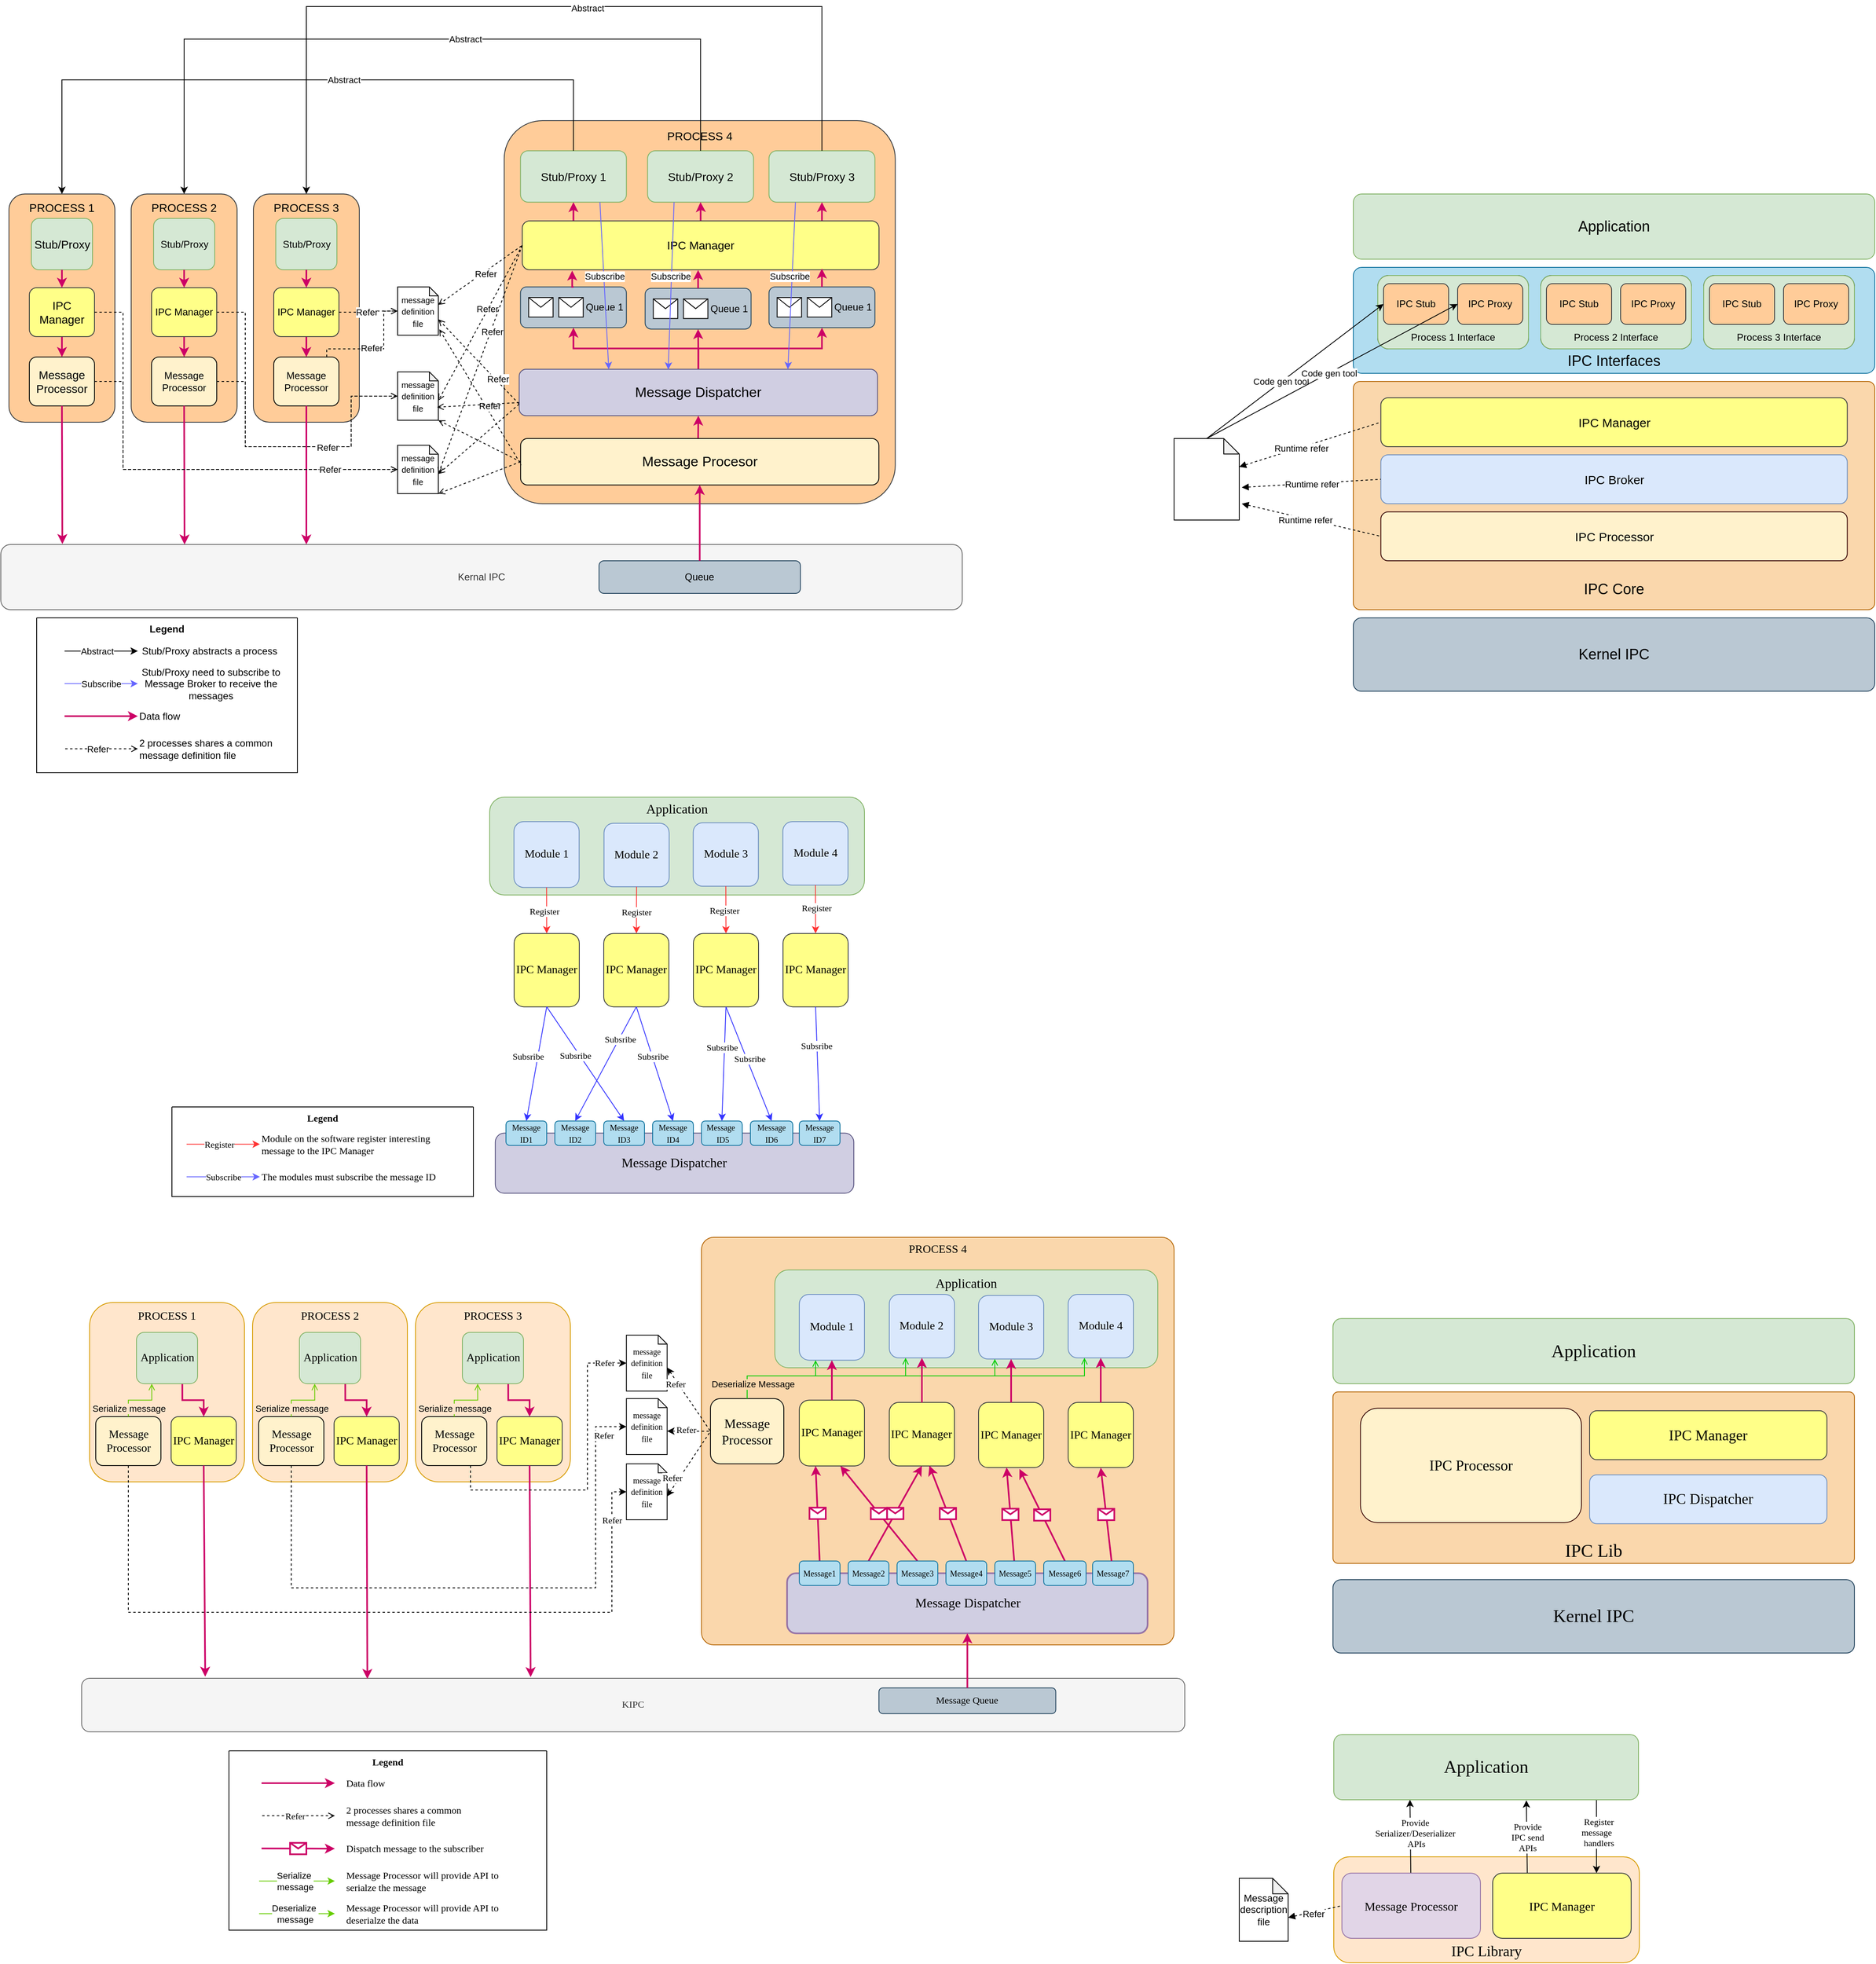 <mxfile version="24.7.6">
  <diagram name="Page-1" id="NuQ8sDbINXvNX4gbBRJW">
    <mxGraphModel dx="3434" dy="2525" grid="1" gridSize="10" guides="1" tooltips="1" connect="1" arrows="1" fold="1" page="1" pageScale="1" pageWidth="827" pageHeight="1169" background="#ffffff" math="0" shadow="0">
      <root>
        <mxCell id="0" />
        <mxCell id="1" parent="0" />
        <mxCell id="bqOJNQWShnoD8MY0RKzM-351" value="IPC Library" style="rounded=1;whiteSpace=wrap;html=1;fontFamily=Verdana;verticalAlign=bottom;fontSize=18;fillColor=#ffe6cc;strokeColor=#d79b00;" parent="1" vertex="1">
          <mxGeometry x="866" y="2190" width="375" height="130" as="geometry" />
        </mxCell>
        <mxCell id="bqOJNQWShnoD8MY0RKzM-259" value="&lt;font style=&quot;font-size: 14px;&quot;&gt;PROCESS 4&lt;/font&gt;" style="rounded=1;whiteSpace=wrap;html=1;fillColor=#fad7ac;strokeColor=#b46504;arcSize=3;movable=1;resizable=1;rotatable=1;deletable=1;editable=1;locked=0;connectable=1;fontFamily=Verdana;verticalAlign=top;" parent="1" vertex="1">
          <mxGeometry x="90" y="1430" width="580" height="500" as="geometry" />
        </mxCell>
        <mxCell id="PtnBD-MqwxmyIaQdnE39-76" value="&lt;div style=&quot;&quot;&gt;&lt;font style=&quot;font-size: 16px;&quot;&gt;Message Processor&lt;/font&gt;&lt;/div&gt;" style="rounded=1;whiteSpace=wrap;html=1;fillColor=#fff2cc;strokeColor=#000000;fontSize=14;movable=1;resizable=1;rotatable=1;deletable=1;editable=1;locked=0;connectable=1;fontFamily=Verdana;" parent="1" vertex="1">
          <mxGeometry x="101" y="1627.93" width="90" height="80" as="geometry" />
        </mxCell>
        <mxCell id="7G1H1wRRWMd9MSqFdtv3-114" value="&lt;font style=&quot;font-size: 16px;&quot;&gt;Message Dispatcher&lt;/font&gt;" style="rounded=1;whiteSpace=wrap;html=1;fillColor=#d0cee2;strokeColor=#56517e;textDirection=vertical-lr;verticalAlign=middle;rotation=-90;fontFamily=Verdana;" parent="1" vertex="1">
          <mxGeometry x="20.01" y="1119.06" width="73.75" height="440" as="geometry" />
        </mxCell>
        <mxCell id="7G1H1wRRWMd9MSqFdtv3-117" value="&lt;div style=&quot;font-size: 14px;&quot;&gt;IPC Manager&lt;/div&gt;" style="rounded=1;whiteSpace=wrap;html=1;rotation=0;fillColor=#ffff88;strokeColor=#36393d;fontSize=14;fontFamily=Verdana;" parent="1" vertex="1">
          <mxGeometry x="-140" y="1057.19" width="80" height="90" as="geometry" />
        </mxCell>
        <mxCell id="7G1H1wRRWMd9MSqFdtv3-118" value="IPC Manager" style="rounded=1;whiteSpace=wrap;html=1;rotation=0;textDirection=ltr;fillColor=#ffff88;strokeColor=#36393d;fontSize=14;fontFamily=Verdana;" parent="1" vertex="1">
          <mxGeometry x="-30" y="1057.19" width="80" height="90" as="geometry" />
        </mxCell>
        <mxCell id="7G1H1wRRWMd9MSqFdtv3-119" value="IPC Manager" style="rounded=1;whiteSpace=wrap;html=1;rotation=0;textDirection=ltr;fillColor=#ffff88;strokeColor=#36393d;fontSize=14;fontFamily=Verdana;" parent="1" vertex="1">
          <mxGeometry x="190" y="1057.19" width="80" height="90" as="geometry" />
        </mxCell>
        <mxCell id="7G1H1wRRWMd9MSqFdtv3-120" value="&lt;font style=&quot;font-size: 10px;&quot;&gt;Message ID1&lt;/font&gt;" style="rounded=1;whiteSpace=wrap;html=1;fillColor=#b1ddf0;strokeColor=#10739e;fontFamily=Verdana;" parent="1" vertex="1">
          <mxGeometry x="-150" y="1287.19" width="50" height="30" as="geometry" />
        </mxCell>
        <mxCell id="7G1H1wRRWMd9MSqFdtv3-121" value="&lt;font style=&quot;font-size: 10px;&quot;&gt;Message ID2&lt;/font&gt;" style="rounded=1;whiteSpace=wrap;html=1;fillColor=#b1ddf0;strokeColor=#10739e;fontFamily=Verdana;" parent="1" vertex="1">
          <mxGeometry x="-90" y="1287.19" width="50" height="30" as="geometry" />
        </mxCell>
        <mxCell id="7G1H1wRRWMd9MSqFdtv3-122" value="&lt;font style=&quot;font-size: 10px;&quot;&gt;Message ID3&lt;/font&gt;" style="rounded=1;whiteSpace=wrap;html=1;fillColor=#b1ddf0;strokeColor=#10739e;fontFamily=Verdana;" parent="1" vertex="1">
          <mxGeometry x="-30" y="1287.19" width="50" height="30" as="geometry" />
        </mxCell>
        <mxCell id="7G1H1wRRWMd9MSqFdtv3-123" value="&lt;font style=&quot;font-size: 10px;&quot;&gt;Message ID4&lt;/font&gt;" style="rounded=1;whiteSpace=wrap;html=1;fillColor=#b1ddf0;strokeColor=#10739e;fontFamily=Verdana;" parent="1" vertex="1">
          <mxGeometry x="30" y="1287.19" width="50" height="30" as="geometry" />
        </mxCell>
        <mxCell id="7G1H1wRRWMd9MSqFdtv3-124" value="&lt;font style=&quot;font-size: 10px;&quot;&gt;Message&amp;nbsp; &amp;nbsp;&lt;/font&gt;&lt;span style=&quot;font-size: 10px;&quot;&gt;ID5&lt;/span&gt;" style="rounded=1;whiteSpace=wrap;html=1;fillColor=#b1ddf0;strokeColor=#10739e;fontFamily=Verdana;" parent="1" vertex="1">
          <mxGeometry x="90" y="1287.19" width="50" height="30" as="geometry" />
        </mxCell>
        <mxCell id="7G1H1wRRWMd9MSqFdtv3-125" value="&lt;font style=&quot;font-size: 10px;&quot;&gt;Message ID6&lt;/font&gt;" style="rounded=1;whiteSpace=wrap;html=1;fillColor=#b1ddf0;strokeColor=#10739e;fontFamily=Verdana;" parent="1" vertex="1">
          <mxGeometry x="150" y="1287.19" width="52" height="30" as="geometry" />
        </mxCell>
        <mxCell id="7G1H1wRRWMd9MSqFdtv3-126" value="&lt;font style=&quot;font-size: 10px;&quot;&gt;Message ID7&lt;/font&gt;" style="rounded=1;whiteSpace=wrap;html=1;fillColor=#b1ddf0;strokeColor=#10739e;fontFamily=Verdana;" parent="1" vertex="1">
          <mxGeometry x="210" y="1287.19" width="50" height="30" as="geometry" />
        </mxCell>
        <mxCell id="7G1H1wRRWMd9MSqFdtv3-127" value="" style="endArrow=classic;html=1;rounded=0;exitX=0.5;exitY=1;exitDx=0;exitDy=0;entryX=0.5;entryY=0;entryDx=0;entryDy=0;strokeColor=#3333FF;fontFamily=Verdana;" parent="1" source="7G1H1wRRWMd9MSqFdtv3-117" target="7G1H1wRRWMd9MSqFdtv3-120" edge="1">
          <mxGeometry width="50" height="50" relative="1" as="geometry">
            <mxPoint x="220" y="1352.19" as="sourcePoint" />
            <mxPoint x="270" y="1302.19" as="targetPoint" />
          </mxGeometry>
        </mxCell>
        <mxCell id="ick9jgWGnxJUqGrP5emk-45" value="Subsribe" style="edgeLabel;html=1;align=center;verticalAlign=middle;resizable=0;points=[];fontFamily=Verdana;" parent="7G1H1wRRWMd9MSqFdtv3-127" vertex="1" connectable="0">
          <mxGeometry x="0.609" relative="1" as="geometry">
            <mxPoint x="-3" y="-52" as="offset" />
          </mxGeometry>
        </mxCell>
        <mxCell id="7G1H1wRRWMd9MSqFdtv3-128" value="" style="endArrow=classic;html=1;rounded=0;exitX=0.5;exitY=1;exitDx=0;exitDy=0;entryX=0.5;entryY=0;entryDx=0;entryDy=0;strokeColor=#3333FF;fontFamily=Verdana;" parent="1" source="7G1H1wRRWMd9MSqFdtv3-117" target="7G1H1wRRWMd9MSqFdtv3-122" edge="1">
          <mxGeometry width="50" height="50" relative="1" as="geometry">
            <mxPoint x="340" y="1262.19" as="sourcePoint" />
            <mxPoint x="160" y="1237.19" as="targetPoint" />
          </mxGeometry>
        </mxCell>
        <mxCell id="ick9jgWGnxJUqGrP5emk-46" value="Subsribe" style="edgeLabel;html=1;align=center;verticalAlign=middle;resizable=0;points=[];fontFamily=Verdana;" parent="7G1H1wRRWMd9MSqFdtv3-128" vertex="1" connectable="0">
          <mxGeometry x="-0.033" relative="1" as="geometry">
            <mxPoint x="-11" y="-8" as="offset" />
          </mxGeometry>
        </mxCell>
        <mxCell id="7G1H1wRRWMd9MSqFdtv3-130" value="" style="endArrow=classic;html=1;rounded=0;exitX=0.5;exitY=1;exitDx=0;exitDy=0;entryX=0.5;entryY=0;entryDx=0;entryDy=0;strokeColor=#3333FF;fontFamily=Verdana;" parent="1" source="7G1H1wRRWMd9MSqFdtv3-118" target="7G1H1wRRWMd9MSqFdtv3-121" edge="1">
          <mxGeometry width="50" height="50" relative="1" as="geometry">
            <mxPoint x="340" y="1262.19" as="sourcePoint" />
            <mxPoint x="160" y="1412.19" as="targetPoint" />
          </mxGeometry>
        </mxCell>
        <mxCell id="ick9jgWGnxJUqGrP5emk-48" value="Subsribe" style="edgeLabel;html=1;align=center;verticalAlign=middle;resizable=0;points=[];fontFamily=Verdana;" parent="7G1H1wRRWMd9MSqFdtv3-130" vertex="1" connectable="0">
          <mxGeometry x="-0.471" relative="1" as="geometry">
            <mxPoint y="3" as="offset" />
          </mxGeometry>
        </mxCell>
        <mxCell id="7G1H1wRRWMd9MSqFdtv3-132" value="" style="endArrow=classic;html=1;rounded=0;exitX=0.5;exitY=1;exitDx=0;exitDy=0;entryX=0.5;entryY=0;entryDx=0;entryDy=0;strokeColor=#3333FF;fontFamily=Verdana;" parent="1" source="7G1H1wRRWMd9MSqFdtv3-118" target="7G1H1wRRWMd9MSqFdtv3-123" edge="1">
          <mxGeometry width="50" height="50" relative="1" as="geometry">
            <mxPoint x="340" y="1367.19" as="sourcePoint" />
            <mxPoint x="160" y="1322.19" as="targetPoint" />
          </mxGeometry>
        </mxCell>
        <mxCell id="ick9jgWGnxJUqGrP5emk-50" value="Subsribe" style="edgeLabel;html=1;align=center;verticalAlign=middle;resizable=0;points=[];fontFamily=Verdana;" parent="7G1H1wRRWMd9MSqFdtv3-132" vertex="1" connectable="0">
          <mxGeometry x="-0.241" relative="1" as="geometry">
            <mxPoint x="3" y="7" as="offset" />
          </mxGeometry>
        </mxCell>
        <mxCell id="7G1H1wRRWMd9MSqFdtv3-133" value="" style="endArrow=classic;html=1;rounded=0;exitX=0.5;exitY=1;exitDx=0;exitDy=0;entryX=0.5;entryY=0;entryDx=0;entryDy=0;strokeColor=#3333FF;fontFamily=Verdana;" parent="1" source="7G1H1wRRWMd9MSqFdtv3-135" target="7G1H1wRRWMd9MSqFdtv3-125" edge="1">
          <mxGeometry width="50" height="50" relative="1" as="geometry">
            <mxPoint x="340" y="1367.19" as="sourcePoint" />
            <mxPoint x="160" y="1367.19" as="targetPoint" />
          </mxGeometry>
        </mxCell>
        <mxCell id="ick9jgWGnxJUqGrP5emk-52" value="Subsribe" style="edgeLabel;html=1;align=center;verticalAlign=middle;resizable=0;points=[];fontFamily=Verdana;" parent="7G1H1wRRWMd9MSqFdtv3-133" vertex="1" connectable="0">
          <mxGeometry x="-0.241" relative="1" as="geometry">
            <mxPoint x="8" y="11" as="offset" />
          </mxGeometry>
        </mxCell>
        <mxCell id="7G1H1wRRWMd9MSqFdtv3-134" value="" style="endArrow=classic;html=1;rounded=0;entryX=0.5;entryY=0;entryDx=0;entryDy=0;exitX=0.5;exitY=1;exitDx=0;exitDy=0;strokeColor=#3333FF;fontFamily=Verdana;" parent="1" source="7G1H1wRRWMd9MSqFdtv3-119" target="7G1H1wRRWMd9MSqFdtv3-126" edge="1">
          <mxGeometry width="50" height="50" relative="1" as="geometry">
            <mxPoint x="320" y="1522.19" as="sourcePoint" />
            <mxPoint x="160" y="1457.19" as="targetPoint" />
          </mxGeometry>
        </mxCell>
        <mxCell id="ick9jgWGnxJUqGrP5emk-53" value="Subsribe" style="edgeLabel;html=1;align=center;verticalAlign=middle;resizable=0;points=[];fontFamily=Verdana;" parent="7G1H1wRRWMd9MSqFdtv3-134" vertex="1" connectable="0">
          <mxGeometry x="-0.316" y="-1" relative="1" as="geometry">
            <mxPoint as="offset" />
          </mxGeometry>
        </mxCell>
        <mxCell id="7G1H1wRRWMd9MSqFdtv3-135" value="IPC Manager" style="rounded=1;whiteSpace=wrap;html=1;rotation=0;textDirection=ltr;fillColor=#ffff88;strokeColor=#36393d;fontSize=14;fontFamily=Verdana;" parent="1" vertex="1">
          <mxGeometry x="80" y="1057.19" width="80" height="90" as="geometry" />
        </mxCell>
        <mxCell id="7G1H1wRRWMd9MSqFdtv3-136" value="" style="endArrow=classic;html=1;rounded=0;entryX=0.5;entryY=0;entryDx=0;entryDy=0;exitX=0.5;exitY=1;exitDx=0;exitDy=0;strokeColor=#3333FF;fontFamily=Verdana;" parent="1" source="7G1H1wRRWMd9MSqFdtv3-135" target="7G1H1wRRWMd9MSqFdtv3-124" edge="1">
          <mxGeometry width="50" height="50" relative="1" as="geometry">
            <mxPoint x="340" y="1502.19" as="sourcePoint" />
            <mxPoint x="160" y="1502.19" as="targetPoint" />
          </mxGeometry>
        </mxCell>
        <mxCell id="ick9jgWGnxJUqGrP5emk-51" value="Subsribe" style="edgeLabel;html=1;align=center;verticalAlign=middle;resizable=0;points=[];fontFamily=Verdana;" parent="7G1H1wRRWMd9MSqFdtv3-136" vertex="1" connectable="0">
          <mxGeometry x="-0.295" y="-1" relative="1" as="geometry">
            <mxPoint x="-2" as="offset" />
          </mxGeometry>
        </mxCell>
        <mxCell id="PtnBD-MqwxmyIaQdnE39-6" value="&lt;div style=&quot;font-size: 14px;&quot;&gt;IPC Manager&lt;/div&gt;" style="rounded=1;whiteSpace=wrap;html=1;rotation=0;textDirection=ltr;fillColor=#ffff88;strokeColor=#36393d;fontSize=14;movable=1;resizable=1;rotatable=1;deletable=1;editable=1;locked=0;connectable=1;fontFamily=Verdana;" parent="1" vertex="1">
          <mxGeometry x="320.47" y="1632.56" width="80" height="77.88" as="geometry" />
        </mxCell>
        <mxCell id="PtnBD-MqwxmyIaQdnE39-7" value="&lt;div style=&quot;font-size: 14px;&quot;&gt;IPC Manager&lt;/div&gt;" style="rounded=1;whiteSpace=wrap;html=1;rotation=0;textDirection=ltr;fillColor=#ffff88;strokeColor=#36393d;fontSize=14;movable=1;resizable=1;rotatable=1;deletable=1;editable=1;locked=0;connectable=1;fontFamily=Verdana;" parent="1" vertex="1">
          <mxGeometry x="540" y="1632.56" width="80" height="80" as="geometry" />
        </mxCell>
        <mxCell id="PtnBD-MqwxmyIaQdnE39-27" value="&lt;div style=&quot;font-size: 14px;&quot;&gt;IPC Manager&lt;/div&gt;" style="rounded=1;whiteSpace=wrap;html=1;rotation=0;textDirection=ltr;fillColor=#ffff88;strokeColor=#36393d;fontSize=14;movable=1;resizable=1;rotatable=1;deletable=1;editable=1;locked=0;connectable=1;fontFamily=Verdana;" parent="1" vertex="1">
          <mxGeometry x="430" y="1632.56" width="80" height="80" as="geometry" />
        </mxCell>
        <mxCell id="PtnBD-MqwxmyIaQdnE39-34" value="" style="endArrow=classic;html=1;rounded=0;exitX=0.5;exitY=0;exitDx=0;exitDy=0;entryX=0.25;entryY=1;entryDx=0;entryDy=0;strokeWidth=2;strokeColor=#CC0066;movable=1;resizable=1;rotatable=1;deletable=1;editable=1;locked=0;connectable=1;fontFamily=Verdana;" parent="1" source="PtnBD-MqwxmyIaQdnE39-8" target="bqOJNQWShnoD8MY0RKzM-70" edge="1">
          <mxGeometry relative="1" as="geometry">
            <mxPoint x="260" y="1531.75" as="sourcePoint" />
            <mxPoint x="360" y="1531.75" as="targetPoint" />
          </mxGeometry>
        </mxCell>
        <mxCell id="PtnBD-MqwxmyIaQdnE39-35" value="" style="shape=message;html=1;outlineConnect=0;strokeWidth=2;strokeColor=#CC0066;movable=1;resizable=1;rotatable=1;deletable=1;editable=1;locked=0;connectable=1;fontFamily=Verdana;" parent="PtnBD-MqwxmyIaQdnE39-34" vertex="1">
          <mxGeometry width="20" height="14" relative="1" as="geometry">
            <mxPoint x="-10" y="-7" as="offset" />
          </mxGeometry>
        </mxCell>
        <mxCell id="PtnBD-MqwxmyIaQdnE39-36" value="" style="endArrow=classic;html=1;rounded=0;entryX=0.631;entryY=1.001;entryDx=0;entryDy=0;exitX=0.5;exitY=0;exitDx=0;exitDy=0;entryPerimeter=0;strokeWidth=2;strokeColor=#CC0066;movable=1;resizable=1;rotatable=1;deletable=1;editable=1;locked=0;connectable=1;fontFamily=Verdana;" parent="1" source="PtnBD-MqwxmyIaQdnE39-10" target="bqOJNQWShnoD8MY0RKzM-70" edge="1">
          <mxGeometry relative="1" as="geometry">
            <mxPoint x="245" y="1760.75" as="sourcePoint" />
            <mxPoint x="264" y="1620.75" as="targetPoint" />
          </mxGeometry>
        </mxCell>
        <mxCell id="PtnBD-MqwxmyIaQdnE39-37" value="" style="shape=message;html=1;outlineConnect=0;strokeWidth=2;strokeColor=#CC0066;movable=1;resizable=1;rotatable=1;deletable=1;editable=1;locked=0;connectable=1;fontFamily=Verdana;" parent="PtnBD-MqwxmyIaQdnE39-36" vertex="1">
          <mxGeometry width="20" height="14" relative="1" as="geometry">
            <mxPoint x="-10" y="-7" as="offset" />
          </mxGeometry>
        </mxCell>
        <mxCell id="PtnBD-MqwxmyIaQdnE39-39" value="" style="endArrow=classic;html=1;rounded=0;entryX=0.5;entryY=1;entryDx=0;entryDy=0;exitX=0.5;exitY=0;exitDx=0;exitDy=0;strokeWidth=2;strokeColor=#CC0066;movable=1;resizable=1;rotatable=1;deletable=1;editable=1;locked=0;connectable=1;fontFamily=Verdana;" parent="1" source="PtnBD-MqwxmyIaQdnE39-9" target="PtnBD-MqwxmyIaQdnE39-6" edge="1">
          <mxGeometry relative="1" as="geometry">
            <mxPoint x="365" y="1760.75" as="sourcePoint" />
            <mxPoint x="284" y="1620.75" as="targetPoint" />
          </mxGeometry>
        </mxCell>
        <mxCell id="PtnBD-MqwxmyIaQdnE39-40" value="" style="shape=message;html=1;outlineConnect=0;strokeWidth=2;strokeColor=#CC0066;movable=1;resizable=1;rotatable=1;deletable=1;editable=1;locked=0;connectable=1;fontFamily=Verdana;" parent="PtnBD-MqwxmyIaQdnE39-39" vertex="1">
          <mxGeometry width="20" height="14" relative="1" as="geometry">
            <mxPoint x="-10" y="-7" as="offset" />
          </mxGeometry>
        </mxCell>
        <mxCell id="PtnBD-MqwxmyIaQdnE39-41" value="" style="endArrow=classic;html=1;rounded=0;entryX=0.615;entryY=0.997;entryDx=0;entryDy=0;exitX=0.5;exitY=0;exitDx=0;exitDy=0;entryPerimeter=0;strokeWidth=2;strokeColor=#CC0066;movable=1;resizable=1;rotatable=1;deletable=1;editable=1;locked=0;connectable=1;fontFamily=Verdana;" parent="1" source="PtnBD-MqwxmyIaQdnE39-11" target="PtnBD-MqwxmyIaQdnE39-6" edge="1">
          <mxGeometry relative="1" as="geometry">
            <mxPoint x="305" y="1760.75" as="sourcePoint" />
            <mxPoint x="374" y="1620.75" as="targetPoint" />
          </mxGeometry>
        </mxCell>
        <mxCell id="PtnBD-MqwxmyIaQdnE39-42" value="" style="shape=message;html=1;outlineConnect=0;strokeWidth=2;strokeColor=#CC0066;movable=1;resizable=1;rotatable=1;deletable=1;editable=1;locked=0;connectable=1;fontFamily=Verdana;" parent="PtnBD-MqwxmyIaQdnE39-41" vertex="1">
          <mxGeometry width="20" height="14" relative="1" as="geometry">
            <mxPoint x="-10" y="-7" as="offset" />
          </mxGeometry>
        </mxCell>
        <mxCell id="PtnBD-MqwxmyIaQdnE39-43" value="" style="endArrow=classic;html=1;rounded=0;entryX=0.628;entryY=1.02;entryDx=0;entryDy=0;exitX=0.5;exitY=0;exitDx=0;exitDy=0;entryPerimeter=0;strokeWidth=2;strokeColor=#CC0066;movable=1;resizable=1;rotatable=1;deletable=1;editable=1;locked=0;connectable=1;fontFamily=Verdana;" parent="1" source="PtnBD-MqwxmyIaQdnE39-13" target="PtnBD-MqwxmyIaQdnE39-27" edge="1">
          <mxGeometry relative="1" as="geometry">
            <mxPoint x="425" y="1760.75" as="sourcePoint" />
            <mxPoint x="382" y="1620.75" as="targetPoint" />
          </mxGeometry>
        </mxCell>
        <mxCell id="PtnBD-MqwxmyIaQdnE39-44" value="" style="shape=message;html=1;outlineConnect=0;strokeWidth=2;strokeColor=#CC0066;movable=1;resizable=1;rotatable=1;deletable=1;editable=1;locked=0;connectable=1;fontFamily=Verdana;" parent="PtnBD-MqwxmyIaQdnE39-43" vertex="1">
          <mxGeometry width="20" height="14" relative="1" as="geometry">
            <mxPoint x="-10" y="-7" as="offset" />
          </mxGeometry>
        </mxCell>
        <mxCell id="PtnBD-MqwxmyIaQdnE39-45" value="" style="endArrow=classic;html=1;rounded=0;entryX=0.43;entryY=0.997;entryDx=0;entryDy=0;entryPerimeter=0;strokeWidth=2;strokeColor=#CC0066;movable=1;resizable=1;rotatable=1;deletable=1;editable=1;locked=0;connectable=1;fontFamily=Verdana;" parent="1" source="PtnBD-MqwxmyIaQdnE39-12" target="PtnBD-MqwxmyIaQdnE39-27" edge="1">
          <mxGeometry relative="1" as="geometry">
            <mxPoint x="546" y="1760.75" as="sourcePoint" />
            <mxPoint x="494" y="1622.75" as="targetPoint" />
          </mxGeometry>
        </mxCell>
        <mxCell id="PtnBD-MqwxmyIaQdnE39-46" value="" style="shape=message;html=1;outlineConnect=0;strokeWidth=2;strokeColor=#CC0066;movable=1;resizable=1;rotatable=1;deletable=1;editable=1;locked=0;connectable=1;fontFamily=Verdana;" parent="PtnBD-MqwxmyIaQdnE39-45" vertex="1">
          <mxGeometry width="20" height="14" relative="1" as="geometry">
            <mxPoint x="-10" y="-7" as="offset" />
          </mxGeometry>
        </mxCell>
        <mxCell id="PtnBD-MqwxmyIaQdnE39-79" value="&lt;font style=&quot;font-size: 10px;&quot;&gt;message definition file&lt;/font&gt;" style="shape=note;whiteSpace=wrap;html=1;backgroundOutline=1;darkOpacity=0.05;size=11;movable=1;resizable=1;rotatable=1;deletable=1;editable=1;locked=0;connectable=1;fontFamily=Verdana;" parent="1" vertex="1">
          <mxGeometry x="-2.19" y="1707.93" width="50" height="68.62" as="geometry" />
        </mxCell>
        <mxCell id="PtnBD-MqwxmyIaQdnE39-81" value="&lt;font style=&quot;font-size: 10px;&quot;&gt;message definition file&lt;/font&gt;" style="shape=note;whiteSpace=wrap;html=1;backgroundOutline=1;darkOpacity=0.05;size=11;movable=1;resizable=1;rotatable=1;deletable=1;editable=1;locked=0;connectable=1;fontFamily=Verdana;" parent="1" vertex="1">
          <mxGeometry x="-2.19" y="1627.93" width="50" height="68.62" as="geometry" />
        </mxCell>
        <mxCell id="PtnBD-MqwxmyIaQdnE39-82" value="&lt;font style=&quot;font-size: 10px;&quot;&gt;message definition file&lt;/font&gt;" style="shape=note;whiteSpace=wrap;html=1;backgroundOutline=1;darkOpacity=0.05;size=11;movable=1;resizable=1;rotatable=1;deletable=1;editable=1;locked=0;connectable=1;fontFamily=Verdana;" parent="1" vertex="1">
          <mxGeometry x="-2.19" y="1550.0" width="50" height="68.62" as="geometry" />
        </mxCell>
        <mxCell id="PtnBD-MqwxmyIaQdnE39-87" value="" style="endArrow=none;dashed=1;html=1;rounded=0;entryX=0;entryY=0.5;entryDx=0;entryDy=0;exitX=0;exitY=0;exitDx=50;exitDy=39.81;startArrow=classic;startFill=1;exitPerimeter=0;movable=1;resizable=1;rotatable=1;deletable=1;editable=1;locked=0;connectable=1;fontFamily=Verdana;" parent="1" source="PtnBD-MqwxmyIaQdnE39-82" target="PtnBD-MqwxmyIaQdnE39-76" edge="1">
          <mxGeometry width="50" height="50" relative="1" as="geometry">
            <mxPoint x="-130" y="1850" as="sourcePoint" />
            <mxPoint x="-180" y="1900" as="targetPoint" />
          </mxGeometry>
        </mxCell>
        <mxCell id="bqOJNQWShnoD8MY0RKzM-280" value="Refer" style="edgeLabel;html=1;align=center;verticalAlign=middle;resizable=1;points=[];movable=1;rotatable=1;deletable=1;editable=1;locked=0;connectable=1;fontFamily=Verdana;" parent="PtnBD-MqwxmyIaQdnE39-87" vertex="1" connectable="0">
          <mxGeometry x="-0.108" y="1" relative="1" as="geometry">
            <mxPoint x="-15" y="-14" as="offset" />
          </mxGeometry>
        </mxCell>
        <mxCell id="PtnBD-MqwxmyIaQdnE39-88" value="" style="endArrow=none;dashed=1;html=1;rounded=0;entryX=0;entryY=0.5;entryDx=0;entryDy=0;exitX=0;exitY=0;exitDx=50;exitDy=39.81;startArrow=classic;startFill=1;exitPerimeter=0;movable=1;resizable=1;rotatable=1;deletable=1;editable=1;locked=0;connectable=1;fontFamily=Verdana;" parent="1" source="PtnBD-MqwxmyIaQdnE39-81" target="PtnBD-MqwxmyIaQdnE39-76" edge="1">
          <mxGeometry width="50" height="50" relative="1" as="geometry">
            <mxPoint x="70" y="1782" as="sourcePoint" />
            <mxPoint x="104" y="1908" as="targetPoint" />
          </mxGeometry>
        </mxCell>
        <mxCell id="bqOJNQWShnoD8MY0RKzM-281" value="Refer" style="edgeLabel;html=1;align=center;verticalAlign=middle;resizable=1;points=[];movable=1;rotatable=1;deletable=1;editable=1;locked=0;connectable=1;fontFamily=Verdana;" parent="PtnBD-MqwxmyIaQdnE39-88" vertex="1" connectable="0">
          <mxGeometry x="-0.137" y="2" relative="1" as="geometry">
            <mxPoint as="offset" />
          </mxGeometry>
        </mxCell>
        <mxCell id="PtnBD-MqwxmyIaQdnE39-89" value="" style="endArrow=none;dashed=1;html=1;rounded=0;entryX=0;entryY=0.5;entryDx=0;entryDy=0;exitX=0;exitY=0;exitDx=50;exitDy=39.81;startArrow=classic;startFill=1;exitPerimeter=0;movable=1;resizable=1;rotatable=1;deletable=1;editable=1;locked=0;connectable=1;fontFamily=Verdana;" parent="1" source="PtnBD-MqwxmyIaQdnE39-79" target="PtnBD-MqwxmyIaQdnE39-76" edge="1">
          <mxGeometry width="50" height="50" relative="1" as="geometry">
            <mxPoint x="70" y="1860" as="sourcePoint" />
            <mxPoint x="104" y="1908" as="targetPoint" />
          </mxGeometry>
        </mxCell>
        <mxCell id="bqOJNQWShnoD8MY0RKzM-282" value="Refer" style="edgeLabel;html=1;align=center;verticalAlign=middle;resizable=1;points=[];movable=1;rotatable=1;deletable=1;editable=1;locked=0;connectable=1;fontFamily=Verdana;" parent="PtnBD-MqwxmyIaQdnE39-89" vertex="1" connectable="0">
          <mxGeometry x="0.08" y="1" relative="1" as="geometry">
            <mxPoint x="-22" y="21" as="offset" />
          </mxGeometry>
        </mxCell>
        <mxCell id="bqOJNQWShnoD8MY0RKzM-11" value="Application" style="rounded=1;whiteSpace=wrap;html=1;fontSize=18;fillColor=#d5e8d4;strokeColor=#82b366;arcSize=13;movable=0;resizable=0;rotatable=0;deletable=0;editable=0;locked=1;connectable=0;" parent="1" vertex="1">
          <mxGeometry x="890" y="150" width="640" height="80" as="geometry" />
        </mxCell>
        <mxCell id="bqOJNQWShnoD8MY0RKzM-12" value="IPC Interfaces" style="rounded=1;whiteSpace=wrap;html=1;fontSize=18;arcSize=8;spacingTop=-32;labelPosition=center;verticalLabelPosition=bottom;align=center;verticalAlign=top;fillColor=#b1ddf0;strokeColor=#10739e;movable=0;resizable=0;rotatable=0;deletable=0;editable=0;locked=1;connectable=0;" parent="1" vertex="1">
          <mxGeometry x="890" y="240" width="640" height="130" as="geometry" />
        </mxCell>
        <mxCell id="bqOJNQWShnoD8MY0RKzM-14" value="IPC Core" style="rounded=1;whiteSpace=wrap;html=1;fontSize=18;arcSize=3;labelPosition=center;verticalLabelPosition=bottom;align=center;verticalAlign=top;spacingTop=-42;fillColor=#fad7ac;strokeColor=#b46504;movable=0;resizable=0;rotatable=0;deletable=0;editable=0;locked=1;connectable=0;" parent="1" vertex="1">
          <mxGeometry x="890" y="380" width="640" height="280" as="geometry" />
        </mxCell>
        <mxCell id="bqOJNQWShnoD8MY0RKzM-15" value="Kernel IPC" style="rounded=1;whiteSpace=wrap;html=1;fontSize=18;fillColor=#bac8d3;strokeColor=#23445d;arcSize=11;movable=0;resizable=0;rotatable=0;deletable=0;editable=0;locked=1;connectable=0;" parent="1" vertex="1">
          <mxGeometry x="890" y="670" width="640" height="90" as="geometry" />
        </mxCell>
        <mxCell id="bqOJNQWShnoD8MY0RKzM-27" value="" style="group;strokeColor=default;rounded=1;movable=0;resizable=0;rotatable=0;deletable=0;editable=0;locked=1;connectable=0;" parent="1" vertex="1" connectable="0">
          <mxGeometry x="920" y="250" width="185" height="90" as="geometry" />
        </mxCell>
        <mxCell id="bqOJNQWShnoD8MY0RKzM-21" value="Process 1 Interface" style="rounded=1;whiteSpace=wrap;html=1;labelPosition=center;verticalLabelPosition=bottom;align=center;verticalAlign=top;spacingTop=-28;fillColor=#d5e8d4;strokeColor=#82b366;movable=0;resizable=0;rotatable=0;deletable=0;editable=0;locked=1;connectable=0;" parent="bqOJNQWShnoD8MY0RKzM-27" vertex="1">
          <mxGeometry width="185" height="90" as="geometry" />
        </mxCell>
        <mxCell id="bqOJNQWShnoD8MY0RKzM-17" value="IPC Stub" style="rounded=1;whiteSpace=wrap;html=1;fillColor=#ffcc99;strokeColor=#36393d;movable=0;resizable=0;rotatable=0;deletable=0;editable=0;locked=1;connectable=0;" parent="bqOJNQWShnoD8MY0RKzM-27" vertex="1">
          <mxGeometry x="7" y="10" width="80" height="50" as="geometry" />
        </mxCell>
        <mxCell id="bqOJNQWShnoD8MY0RKzM-18" value="IPC Proxy" style="rounded=1;whiteSpace=wrap;html=1;fillColor=#ffcc99;strokeColor=#36393d;movable=0;resizable=0;rotatable=0;deletable=0;editable=0;locked=1;connectable=0;" parent="bqOJNQWShnoD8MY0RKzM-27" vertex="1">
          <mxGeometry x="98" y="10" width="80" height="50" as="geometry" />
        </mxCell>
        <mxCell id="bqOJNQWShnoD8MY0RKzM-28" value="IPC Manager" style="rounded=1;whiteSpace=wrap;html=1;fontSize=15;fillColor=#ffff88;strokeColor=#36393d;movable=0;resizable=0;rotatable=0;deletable=0;editable=0;locked=1;connectable=0;" parent="1" vertex="1">
          <mxGeometry x="923.75" y="400" width="572.5" height="60" as="geometry" />
        </mxCell>
        <mxCell id="bqOJNQWShnoD8MY0RKzM-29" value="IPC Broker" style="rounded=1;whiteSpace=wrap;html=1;fontSize=15;fillColor=#dae8fc;strokeColor=#6c8ebf;movable=0;resizable=0;rotatable=0;deletable=0;editable=0;locked=1;connectable=0;" parent="1" vertex="1">
          <mxGeometry x="923.75" y="470" width="572.5" height="60" as="geometry" />
        </mxCell>
        <mxCell id="bqOJNQWShnoD8MY0RKzM-30" value="IPC Processor" style="rounded=1;whiteSpace=wrap;html=1;fontSize=15;fillColor=#fff2cc;strokeColor=#330000;strokeWidth=1;movable=0;resizable=0;rotatable=0;deletable=0;editable=0;locked=1;connectable=0;" parent="1" vertex="1">
          <mxGeometry x="923.75" y="540" width="572.5" height="60" as="geometry" />
        </mxCell>
        <mxCell id="bqOJNQWShnoD8MY0RKzM-31" value="" style="shape=note;whiteSpace=wrap;html=1;backgroundOutline=1;darkOpacity=0.05;size=19;movable=0;resizable=0;rotatable=0;deletable=0;editable=0;locked=1;connectable=0;" parent="1" vertex="1">
          <mxGeometry x="670" y="450" width="80" height="100" as="geometry" />
        </mxCell>
        <mxCell id="bqOJNQWShnoD8MY0RKzM-32" value="" style="endArrow=none;dashed=1;html=1;rounded=0;entryX=0;entryY=0.5;entryDx=0;entryDy=0;startArrow=block;startFill=1;exitX=1;exitY=0.347;exitDx=0;exitDy=0;exitPerimeter=0;movable=0;resizable=0;rotatable=0;deletable=0;editable=0;locked=1;connectable=0;" parent="1" source="bqOJNQWShnoD8MY0RKzM-31" target="bqOJNQWShnoD8MY0RKzM-28" edge="1">
          <mxGeometry width="50" height="50" relative="1" as="geometry">
            <mxPoint x="830" y="486" as="sourcePoint" />
            <mxPoint x="1110" y="410" as="targetPoint" />
          </mxGeometry>
        </mxCell>
        <mxCell id="bqOJNQWShnoD8MY0RKzM-35" value="Runtime refer" style="edgeLabel;html=1;align=center;verticalAlign=middle;resizable=0;points=[];movable=0;rotatable=0;deletable=0;editable=0;locked=1;connectable=0;" parent="bqOJNQWShnoD8MY0RKzM-32" vertex="1" connectable="0">
          <mxGeometry x="-0.132" y="-1" relative="1" as="geometry">
            <mxPoint as="offset" />
          </mxGeometry>
        </mxCell>
        <mxCell id="bqOJNQWShnoD8MY0RKzM-33" value="" style="endArrow=none;dashed=1;html=1;rounded=0;entryX=0;entryY=0.5;entryDx=0;entryDy=0;startArrow=block;startFill=1;exitX=1.038;exitY=0.6;exitDx=0;exitDy=0;exitPerimeter=0;movable=0;resizable=0;rotatable=0;deletable=0;editable=0;locked=1;connectable=0;" parent="1" source="bqOJNQWShnoD8MY0RKzM-31" target="bqOJNQWShnoD8MY0RKzM-29" edge="1">
          <mxGeometry width="50" height="50" relative="1" as="geometry">
            <mxPoint x="830" y="500" as="sourcePoint" />
            <mxPoint x="934" y="440" as="targetPoint" />
          </mxGeometry>
        </mxCell>
        <mxCell id="bqOJNQWShnoD8MY0RKzM-36" value="Runtime refer" style="edgeLabel;html=1;align=center;verticalAlign=middle;resizable=0;points=[];movable=0;rotatable=0;deletable=0;editable=0;locked=1;connectable=0;" parent="bqOJNQWShnoD8MY0RKzM-33" vertex="1" connectable="0">
          <mxGeometry x="0.005" y="-1" relative="1" as="geometry">
            <mxPoint as="offset" />
          </mxGeometry>
        </mxCell>
        <mxCell id="bqOJNQWShnoD8MY0RKzM-34" value="" style="endArrow=none;dashed=1;html=1;rounded=0;entryX=0;entryY=0.5;entryDx=0;entryDy=0;startArrow=block;startFill=1;exitX=1.038;exitY=0.8;exitDx=0;exitDy=0;exitPerimeter=0;movable=0;resizable=0;rotatable=0;deletable=0;editable=0;locked=1;connectable=0;" parent="1" source="bqOJNQWShnoD8MY0RKzM-31" target="bqOJNQWShnoD8MY0RKzM-30" edge="1">
          <mxGeometry width="50" height="50" relative="1" as="geometry">
            <mxPoint x="830" y="500" as="sourcePoint" />
            <mxPoint x="934" y="510" as="targetPoint" />
          </mxGeometry>
        </mxCell>
        <mxCell id="bqOJNQWShnoD8MY0RKzM-37" value="Runtime refer" style="edgeLabel;html=1;align=center;verticalAlign=middle;resizable=0;points=[];movable=0;rotatable=0;deletable=0;editable=0;locked=1;connectable=0;" parent="bqOJNQWShnoD8MY0RKzM-34" vertex="1" connectable="0">
          <mxGeometry x="-0.088" y="-2" relative="1" as="geometry">
            <mxPoint as="offset" />
          </mxGeometry>
        </mxCell>
        <mxCell id="bqOJNQWShnoD8MY0RKzM-40" value="" style="endArrow=classic;html=1;rounded=0;exitX=0.5;exitY=0;exitDx=0;exitDy=0;exitPerimeter=0;entryX=0;entryY=0.5;entryDx=0;entryDy=0;movable=0;resizable=0;rotatable=0;deletable=0;editable=0;locked=1;connectable=0;" parent="1" source="bqOJNQWShnoD8MY0RKzM-31" target="bqOJNQWShnoD8MY0RKzM-17" edge="1">
          <mxGeometry width="50" height="50" relative="1" as="geometry">
            <mxPoint x="1040" y="410" as="sourcePoint" />
            <mxPoint x="1090" y="360" as="targetPoint" />
          </mxGeometry>
        </mxCell>
        <mxCell id="bqOJNQWShnoD8MY0RKzM-41" value="Code gen tool" style="edgeLabel;html=1;align=center;verticalAlign=middle;resizable=0;points=[];movable=0;rotatable=0;deletable=0;editable=0;locked=1;connectable=0;" parent="bqOJNQWShnoD8MY0RKzM-40" vertex="1" connectable="0">
          <mxGeometry x="0.081" relative="1" as="geometry">
            <mxPoint x="-27" y="19" as="offset" />
          </mxGeometry>
        </mxCell>
        <mxCell id="bqOJNQWShnoD8MY0RKzM-43" value="" style="endArrow=classic;html=1;rounded=0;exitX=0.5;exitY=0;exitDx=0;exitDy=0;exitPerimeter=0;entryX=0;entryY=0.5;entryDx=0;entryDy=0;movable=0;resizable=0;rotatable=0;deletable=0;editable=0;locked=1;connectable=0;" parent="1" source="bqOJNQWShnoD8MY0RKzM-31" target="bqOJNQWShnoD8MY0RKzM-18" edge="1">
          <mxGeometry width="50" height="50" relative="1" as="geometry">
            <mxPoint x="720" y="460" as="sourcePoint" />
            <mxPoint x="937" y="295" as="targetPoint" />
          </mxGeometry>
        </mxCell>
        <mxCell id="bqOJNQWShnoD8MY0RKzM-44" value="Code gen tool" style="edgeLabel;html=1;align=center;verticalAlign=middle;resizable=0;points=[];movable=0;rotatable=0;deletable=0;editable=0;locked=1;connectable=0;" parent="bqOJNQWShnoD8MY0RKzM-43" vertex="1" connectable="0">
          <mxGeometry x="0.081" relative="1" as="geometry">
            <mxPoint x="-17" y="9" as="offset" />
          </mxGeometry>
        </mxCell>
        <mxCell id="bqOJNQWShnoD8MY0RKzM-45" value="" style="group;strokeColor=default;rounded=1;movable=0;resizable=0;rotatable=0;deletable=0;editable=0;locked=1;connectable=0;" parent="1" vertex="1" connectable="0">
          <mxGeometry x="1120" y="250" width="185" height="90" as="geometry" />
        </mxCell>
        <mxCell id="bqOJNQWShnoD8MY0RKzM-46" value="Process 2 Interface" style="rounded=1;whiteSpace=wrap;html=1;labelPosition=center;verticalLabelPosition=bottom;align=center;verticalAlign=top;spacingTop=-28;fillColor=#d5e8d4;strokeColor=#82b366;movable=0;resizable=0;rotatable=0;deletable=0;editable=0;locked=1;connectable=0;" parent="bqOJNQWShnoD8MY0RKzM-45" vertex="1">
          <mxGeometry width="185" height="90" as="geometry" />
        </mxCell>
        <mxCell id="bqOJNQWShnoD8MY0RKzM-47" value="IPC Stub" style="rounded=1;whiteSpace=wrap;html=1;fillColor=#ffcc99;strokeColor=#36393d;movable=0;resizable=0;rotatable=0;deletable=0;editable=0;locked=1;connectable=0;" parent="bqOJNQWShnoD8MY0RKzM-45" vertex="1">
          <mxGeometry x="7" y="10" width="80" height="50" as="geometry" />
        </mxCell>
        <mxCell id="bqOJNQWShnoD8MY0RKzM-48" value="IPC Proxy" style="rounded=1;whiteSpace=wrap;html=1;fillColor=#ffcc99;strokeColor=#36393d;movable=0;resizable=0;rotatable=0;deletable=0;editable=0;locked=1;connectable=0;" parent="bqOJNQWShnoD8MY0RKzM-45" vertex="1">
          <mxGeometry x="98" y="10" width="80" height="50" as="geometry" />
        </mxCell>
        <mxCell id="bqOJNQWShnoD8MY0RKzM-49" value="" style="group;strokeColor=default;rounded=1;movable=0;resizable=0;rotatable=0;deletable=0;editable=0;locked=1;connectable=0;" parent="1" vertex="1" connectable="0">
          <mxGeometry x="1320" y="250" width="185" height="90" as="geometry" />
        </mxCell>
        <mxCell id="bqOJNQWShnoD8MY0RKzM-50" value="Process 3 Interface" style="rounded=1;whiteSpace=wrap;html=1;labelPosition=center;verticalLabelPosition=bottom;align=center;verticalAlign=top;spacingTop=-28;fillColor=#d5e8d4;strokeColor=#82b366;movable=0;resizable=0;rotatable=0;deletable=0;editable=0;locked=1;connectable=0;" parent="bqOJNQWShnoD8MY0RKzM-49" vertex="1">
          <mxGeometry width="185" height="90" as="geometry" />
        </mxCell>
        <mxCell id="bqOJNQWShnoD8MY0RKzM-51" value="IPC Stub" style="rounded=1;whiteSpace=wrap;html=1;fillColor=#ffcc99;strokeColor=#36393d;movable=0;resizable=0;rotatable=0;deletable=0;editable=0;locked=1;connectable=0;" parent="bqOJNQWShnoD8MY0RKzM-49" vertex="1">
          <mxGeometry x="7" y="10" width="80" height="50" as="geometry" />
        </mxCell>
        <mxCell id="bqOJNQWShnoD8MY0RKzM-52" value="IPC Proxy" style="rounded=1;whiteSpace=wrap;html=1;fillColor=#ffcc99;strokeColor=#36393d;movable=0;resizable=0;rotatable=0;deletable=0;editable=0;locked=1;connectable=0;" parent="bqOJNQWShnoD8MY0RKzM-49" vertex="1">
          <mxGeometry x="98" y="10" width="80" height="50" as="geometry" />
        </mxCell>
        <mxCell id="bqOJNQWShnoD8MY0RKzM-59" value="&lt;font style=&quot;font-size: 10px;&quot;&gt;message definition file&lt;/font&gt;" style="shape=note;whiteSpace=wrap;html=1;backgroundOutline=1;darkOpacity=0.05;size=11;movable=1;resizable=1;rotatable=1;deletable=1;editable=1;locked=0;connectable=1;" parent="1" vertex="1">
          <mxGeometry x="-283" y="264" width="50" height="59.31" as="geometry" />
        </mxCell>
        <mxCell id="bqOJNQWShnoD8MY0RKzM-61" value="" style="group;fontSize=15;movable=1;resizable=1;rotatable=1;deletable=1;editable=1;locked=0;connectable=1;fontFamily=Verdana;" parent="1" vertex="1" connectable="0">
          <mxGeometry x="195.005" y="1827.13" width="442.5" height="88.745" as="geometry" />
        </mxCell>
        <mxCell id="PtnBD-MqwxmyIaQdnE39-4" value="&lt;font style=&quot;font-size: 16px;&quot;&gt;Message Dispatcher&lt;/font&gt;" style="rounded=1;whiteSpace=wrap;html=1;fillColor=#D0CEE2;strokeColor=#9673a6;textDirection=vertical-lr;verticalAlign=middle;rotation=-90;strokeWidth=2;movable=1;resizable=1;rotatable=1;deletable=1;editable=1;locked=0;connectable=1;fontFamily=Verdana;" parent="bqOJNQWShnoD8MY0RKzM-61" vertex="1">
          <mxGeometry x="184.375" y="-169.38" width="73.75" height="442.5" as="geometry" />
        </mxCell>
        <mxCell id="PtnBD-MqwxmyIaQdnE39-8" value="&lt;font style=&quot;font-size: 10px;&quot;&gt;Message1&lt;/font&gt;" style="rounded=1;whiteSpace=wrap;html=1;fillColor=#b1ddf0;strokeColor=#10739e;movable=1;resizable=1;rotatable=1;deletable=1;editable=1;locked=0;connectable=1;fontFamily=Verdana;" parent="bqOJNQWShnoD8MY0RKzM-61" vertex="1">
          <mxGeometry x="14.995" width="50" height="30" as="geometry" />
        </mxCell>
        <mxCell id="PtnBD-MqwxmyIaQdnE39-9" value="&lt;font style=&quot;font-size: 10px;&quot;&gt;Message2&lt;/font&gt;" style="rounded=1;whiteSpace=wrap;html=1;fillColor=#b1ddf0;strokeColor=#10739e;movable=1;resizable=1;rotatable=1;deletable=1;editable=1;locked=0;connectable=1;fontFamily=Verdana;" parent="bqOJNQWShnoD8MY0RKzM-61" vertex="1">
          <mxGeometry x="74.995" width="50" height="30" as="geometry" />
        </mxCell>
        <mxCell id="PtnBD-MqwxmyIaQdnE39-10" value="&lt;font style=&quot;font-size: 10px;&quot;&gt;Message3&lt;/font&gt;" style="rounded=1;whiteSpace=wrap;html=1;fillColor=#b1ddf0;strokeColor=#10739e;movable=1;resizable=1;rotatable=1;deletable=1;editable=1;locked=0;connectable=1;fontFamily=Verdana;" parent="bqOJNQWShnoD8MY0RKzM-61" vertex="1">
          <mxGeometry x="134.995" width="50" height="30" as="geometry" />
        </mxCell>
        <mxCell id="PtnBD-MqwxmyIaQdnE39-11" value="&lt;font style=&quot;font-size: 10px;&quot;&gt;Message4&lt;/font&gt;" style="rounded=1;whiteSpace=wrap;html=1;fillColor=#b1ddf0;strokeColor=#10739e;movable=1;resizable=1;rotatable=1;deletable=1;editable=1;locked=0;connectable=1;fontFamily=Verdana;" parent="bqOJNQWShnoD8MY0RKzM-61" vertex="1">
          <mxGeometry x="194.995" width="50" height="30" as="geometry" />
        </mxCell>
        <mxCell id="PtnBD-MqwxmyIaQdnE39-12" value="&lt;font style=&quot;font-size: 10px;&quot;&gt;Message&lt;/font&gt;&lt;span style=&quot;font-size: 10px;&quot;&gt;5&lt;/span&gt;" style="rounded=1;whiteSpace=wrap;html=1;fillColor=#b1ddf0;strokeColor=#10739e;movable=1;resizable=1;rotatable=1;deletable=1;editable=1;locked=0;connectable=1;fontFamily=Verdana;" parent="bqOJNQWShnoD8MY0RKzM-61" vertex="1">
          <mxGeometry x="254.995" width="50" height="30" as="geometry" />
        </mxCell>
        <mxCell id="PtnBD-MqwxmyIaQdnE39-13" value="&lt;font style=&quot;font-size: 10px;&quot;&gt;Message6&lt;/font&gt;" style="rounded=1;whiteSpace=wrap;html=1;fillColor=#b1ddf0;strokeColor=#10739e;movable=1;resizable=1;rotatable=1;deletable=1;editable=1;locked=0;connectable=1;fontFamily=Verdana;" parent="bqOJNQWShnoD8MY0RKzM-61" vertex="1">
          <mxGeometry x="314.995" width="52" height="30" as="geometry" />
        </mxCell>
        <mxCell id="PtnBD-MqwxmyIaQdnE39-14" value="&lt;font style=&quot;font-size: 10px;&quot;&gt;Message7&lt;/font&gt;" style="rounded=1;whiteSpace=wrap;html=1;fillColor=#b1ddf0;strokeColor=#10739e;movable=1;resizable=1;rotatable=1;deletable=1;editable=1;locked=0;connectable=1;fontFamily=Verdana;" parent="bqOJNQWShnoD8MY0RKzM-61" vertex="1">
          <mxGeometry x="374.995" width="50" height="30" as="geometry" />
        </mxCell>
        <mxCell id="bqOJNQWShnoD8MY0RKzM-68" value="" style="endArrow=classic;html=1;rounded=0;entryX=0.5;entryY=1;entryDx=0;entryDy=0;strokeWidth=2;strokeColor=#CC0066;movable=1;resizable=1;rotatable=1;deletable=1;editable=1;locked=0;connectable=1;fontFamily=Verdana;" parent="1" source="PtnBD-MqwxmyIaQdnE39-14" target="PtnBD-MqwxmyIaQdnE39-7" edge="1">
          <mxGeometry relative="1" as="geometry">
            <mxPoint x="546" y="1866.75" as="sourcePoint" />
            <mxPoint x="490" y="1663.75" as="targetPoint" />
          </mxGeometry>
        </mxCell>
        <mxCell id="bqOJNQWShnoD8MY0RKzM-69" value="" style="shape=message;html=1;outlineConnect=0;strokeWidth=2;strokeColor=#CC0066;movable=1;resizable=1;rotatable=1;deletable=1;editable=1;locked=0;connectable=1;fontFamily=Verdana;" parent="bqOJNQWShnoD8MY0RKzM-68" vertex="1">
          <mxGeometry width="20" height="14" relative="1" as="geometry">
            <mxPoint x="-10" y="-7" as="offset" />
          </mxGeometry>
        </mxCell>
        <mxCell id="bqOJNQWShnoD8MY0RKzM-70" value="IPC Manager" style="rounded=1;whiteSpace=wrap;html=1;rotation=0;fillColor=#ffff88;strokeColor=#36393d;fontSize=14;movable=1;resizable=1;rotatable=1;deletable=1;editable=1;locked=0;connectable=1;fontFamily=Verdana;" parent="1" vertex="1">
          <mxGeometry x="210" y="1629.75" width="80" height="80.69" as="geometry" />
        </mxCell>
        <mxCell id="bqOJNQWShnoD8MY0RKzM-138" value="" style="group;fontSize=12;movable=1;resizable=1;rotatable=1;deletable=1;editable=1;locked=0;connectable=1;" parent="1" vertex="1" connectable="0">
          <mxGeometry x="-760" y="150" width="130" height="280" as="geometry" />
        </mxCell>
        <object label="&lt;font style=&quot;font-size: 14px;&quot;&gt;PROCESS 1&lt;/font&gt;" id="7G1H1wRRWMd9MSqFdtv3-1">
          <mxCell style="rounded=1;whiteSpace=wrap;html=1;fillColor=#ffcc99;strokeColor=#36393d;labelPosition=center;verticalLabelPosition=top;align=center;verticalAlign=bottom;spacingTop=0;spacingBottom=-28;movable=1;resizable=1;rotatable=1;deletable=1;editable=1;locked=0;connectable=1;" parent="bqOJNQWShnoD8MY0RKzM-138" vertex="1">
            <mxGeometry width="130" height="280" as="geometry" />
          </mxCell>
        </object>
        <mxCell id="bqOJNQWShnoD8MY0RKzM-112" value="" style="edgeStyle=orthogonalEdgeStyle;rounded=0;orthogonalLoop=1;jettySize=auto;html=1;strokeColor=#CC0066;curved=0;strokeWidth=2;movable=1;resizable=1;rotatable=1;deletable=1;editable=1;locked=0;connectable=1;" parent="bqOJNQWShnoD8MY0RKzM-138" source="bqOJNQWShnoD8MY0RKzM-119" target="bqOJNQWShnoD8MY0RKzM-105" edge="1">
          <mxGeometry relative="1" as="geometry">
            <mxPoint x="90" y="120" as="sourcePoint" />
            <mxPoint x="90" y="430" as="targetPoint" />
          </mxGeometry>
        </mxCell>
        <mxCell id="bqOJNQWShnoD8MY0RKzM-105" value="&lt;div style=&quot;font-size: 14px;&quot;&gt;Message Processor&lt;/div&gt;" style="rounded=1;whiteSpace=wrap;html=1;fillColor=#fff2cc;strokeColor=#000000;fontSize=14;movable=1;resizable=1;rotatable=1;deletable=1;editable=1;locked=0;connectable=1;" parent="bqOJNQWShnoD8MY0RKzM-138" vertex="1">
          <mxGeometry x="25" y="200" width="80" height="60" as="geometry" />
        </mxCell>
        <mxCell id="bqOJNQWShnoD8MY0RKzM-119" value="IPC Manager" style="rounded=1;whiteSpace=wrap;html=1;fillColor=#ffff88;strokeColor=#36393d;fontSize=14;movable=1;resizable=1;rotatable=1;deletable=1;editable=1;locked=0;connectable=1;" parent="bqOJNQWShnoD8MY0RKzM-138" vertex="1">
          <mxGeometry x="25" y="115" width="80" height="60" as="geometry" />
        </mxCell>
        <mxCell id="bqOJNQWShnoD8MY0RKzM-125" value="Stub/Proxy" style="rounded=1;whiteSpace=wrap;html=1;fillColor=#d5e8d4;strokeColor=#82b366;fontSize=14;movable=1;resizable=1;rotatable=1;deletable=1;editable=1;locked=0;connectable=1;" parent="bqOJNQWShnoD8MY0RKzM-138" vertex="1">
          <mxGeometry x="27.5" y="30" width="75" height="63" as="geometry" />
        </mxCell>
        <mxCell id="bqOJNQWShnoD8MY0RKzM-126" value="" style="edgeStyle=orthogonalEdgeStyle;rounded=0;orthogonalLoop=1;jettySize=auto;html=1;strokeColor=#CC0066;curved=0;strokeWidth=2;exitX=0.5;exitY=1;exitDx=0;exitDy=0;entryX=0.5;entryY=0;entryDx=0;entryDy=0;movable=1;resizable=1;rotatable=1;deletable=1;editable=1;locked=0;connectable=1;" parent="bqOJNQWShnoD8MY0RKzM-138" source="bqOJNQWShnoD8MY0RKzM-125" target="bqOJNQWShnoD8MY0RKzM-119" edge="1">
          <mxGeometry relative="1" as="geometry">
            <mxPoint x="75" y="185" as="sourcePoint" />
            <mxPoint x="75" y="210" as="targetPoint" />
          </mxGeometry>
        </mxCell>
        <mxCell id="bqOJNQWShnoD8MY0RKzM-139" value="" style="group;movable=1;resizable=1;rotatable=1;deletable=1;editable=1;locked=0;connectable=1;" parent="1" vertex="1" connectable="0">
          <mxGeometry x="-610" y="150" width="130" height="280" as="geometry" />
        </mxCell>
        <object label="&lt;font style=&quot;font-size: 14px;&quot;&gt;PROCESS 2&lt;/font&gt;" id="bqOJNQWShnoD8MY0RKzM-140">
          <mxCell style="rounded=1;whiteSpace=wrap;html=1;fillColor=#ffcc99;strokeColor=#36393d;labelPosition=center;verticalLabelPosition=top;align=center;verticalAlign=bottom;spacingTop=0;spacingBottom=-28;movable=1;resizable=1;rotatable=1;deletable=1;editable=1;locked=0;connectable=1;" parent="bqOJNQWShnoD8MY0RKzM-139" vertex="1">
            <mxGeometry width="130" height="280" as="geometry" />
          </mxCell>
        </object>
        <mxCell id="bqOJNQWShnoD8MY0RKzM-141" value="" style="edgeStyle=orthogonalEdgeStyle;rounded=0;orthogonalLoop=1;jettySize=auto;html=1;strokeColor=#CC0066;curved=0;strokeWidth=2;movable=1;resizable=1;rotatable=1;deletable=1;editable=1;locked=0;connectable=1;" parent="bqOJNQWShnoD8MY0RKzM-139" source="bqOJNQWShnoD8MY0RKzM-143" target="bqOJNQWShnoD8MY0RKzM-142" edge="1">
          <mxGeometry relative="1" as="geometry">
            <mxPoint x="90" y="120" as="sourcePoint" />
            <mxPoint x="90" y="430" as="targetPoint" />
          </mxGeometry>
        </mxCell>
        <mxCell id="bqOJNQWShnoD8MY0RKzM-142" value="&lt;div&gt;Message Processor&lt;/div&gt;" style="rounded=1;whiteSpace=wrap;html=1;fillColor=#fff2cc;strokeColor=#000000;movable=1;resizable=1;rotatable=1;deletable=1;editable=1;locked=0;connectable=1;" parent="bqOJNQWShnoD8MY0RKzM-139" vertex="1">
          <mxGeometry x="25" y="200" width="80" height="60" as="geometry" />
        </mxCell>
        <mxCell id="bqOJNQWShnoD8MY0RKzM-143" value="IPC Manager" style="rounded=1;whiteSpace=wrap;html=1;fillColor=#ffff88;strokeColor=#36393d;movable=1;resizable=1;rotatable=1;deletable=1;editable=1;locked=0;connectable=1;" parent="bqOJNQWShnoD8MY0RKzM-139" vertex="1">
          <mxGeometry x="25" y="115" width="80" height="60" as="geometry" />
        </mxCell>
        <mxCell id="bqOJNQWShnoD8MY0RKzM-144" value="Stub/Proxy" style="rounded=1;whiteSpace=wrap;html=1;fillColor=#d5e8d4;strokeColor=#82b366;movable=1;resizable=1;rotatable=1;deletable=1;editable=1;locked=0;connectable=1;" parent="bqOJNQWShnoD8MY0RKzM-139" vertex="1">
          <mxGeometry x="27.5" y="30" width="75" height="63" as="geometry" />
        </mxCell>
        <mxCell id="bqOJNQWShnoD8MY0RKzM-145" value="" style="edgeStyle=orthogonalEdgeStyle;rounded=0;orthogonalLoop=1;jettySize=auto;html=1;strokeColor=#CC0066;curved=0;strokeWidth=2;exitX=0.5;exitY=1;exitDx=0;exitDy=0;entryX=0.5;entryY=0;entryDx=0;entryDy=0;movable=1;resizable=1;rotatable=1;deletable=1;editable=1;locked=0;connectable=1;" parent="bqOJNQWShnoD8MY0RKzM-139" source="bqOJNQWShnoD8MY0RKzM-144" target="bqOJNQWShnoD8MY0RKzM-143" edge="1">
          <mxGeometry relative="1" as="geometry">
            <mxPoint x="75" y="185" as="sourcePoint" />
            <mxPoint x="75" y="210" as="targetPoint" />
          </mxGeometry>
        </mxCell>
        <mxCell id="bqOJNQWShnoD8MY0RKzM-146" value="" style="group;movable=1;resizable=1;rotatable=1;deletable=1;editable=1;locked=0;connectable=1;" parent="1" vertex="1" connectable="0">
          <mxGeometry x="-460" y="150" width="130" height="280" as="geometry" />
        </mxCell>
        <object label="&lt;font style=&quot;font-size: 14px;&quot;&gt;PROCESS 3&lt;/font&gt;" id="bqOJNQWShnoD8MY0RKzM-147">
          <mxCell style="rounded=1;whiteSpace=wrap;html=1;fillColor=#ffcc99;strokeColor=#36393d;labelPosition=center;verticalLabelPosition=top;align=center;verticalAlign=bottom;spacingTop=0;spacingBottom=-28;movable=1;resizable=1;rotatable=1;deletable=1;editable=1;locked=0;connectable=1;" parent="bqOJNQWShnoD8MY0RKzM-146" vertex="1">
            <mxGeometry width="130" height="280" as="geometry" />
          </mxCell>
        </object>
        <mxCell id="bqOJNQWShnoD8MY0RKzM-148" value="" style="edgeStyle=orthogonalEdgeStyle;rounded=0;orthogonalLoop=1;jettySize=auto;html=1;strokeColor=#CC0066;curved=0;strokeWidth=2;movable=1;resizable=1;rotatable=1;deletable=1;editable=1;locked=0;connectable=1;" parent="bqOJNQWShnoD8MY0RKzM-146" source="bqOJNQWShnoD8MY0RKzM-150" target="bqOJNQWShnoD8MY0RKzM-149" edge="1">
          <mxGeometry relative="1" as="geometry">
            <mxPoint x="90" y="120" as="sourcePoint" />
            <mxPoint x="90" y="430" as="targetPoint" />
          </mxGeometry>
        </mxCell>
        <mxCell id="bqOJNQWShnoD8MY0RKzM-149" value="&lt;div&gt;Message Processor&lt;/div&gt;" style="rounded=1;whiteSpace=wrap;html=1;fillColor=#fff2cc;strokeColor=#000000;movable=1;resizable=1;rotatable=1;deletable=1;editable=1;locked=0;connectable=1;" parent="bqOJNQWShnoD8MY0RKzM-146" vertex="1">
          <mxGeometry x="25" y="200" width="80" height="60" as="geometry" />
        </mxCell>
        <mxCell id="bqOJNQWShnoD8MY0RKzM-150" value="IPC Manager" style="rounded=1;whiteSpace=wrap;html=1;fillColor=#ffff88;strokeColor=#36393d;movable=1;resizable=1;rotatable=1;deletable=1;editable=1;locked=0;connectable=1;" parent="bqOJNQWShnoD8MY0RKzM-146" vertex="1">
          <mxGeometry x="25" y="115" width="80" height="60" as="geometry" />
        </mxCell>
        <mxCell id="bqOJNQWShnoD8MY0RKzM-151" value="Stub/Proxy" style="rounded=1;whiteSpace=wrap;html=1;fillColor=#d5e8d4;strokeColor=#82b366;movable=1;resizable=1;rotatable=1;deletable=1;editable=1;locked=0;connectable=1;" parent="bqOJNQWShnoD8MY0RKzM-146" vertex="1">
          <mxGeometry x="27.5" y="30" width="75" height="63" as="geometry" />
        </mxCell>
        <mxCell id="bqOJNQWShnoD8MY0RKzM-152" value="" style="edgeStyle=orthogonalEdgeStyle;rounded=0;orthogonalLoop=1;jettySize=auto;html=1;strokeColor=#CC0066;curved=0;strokeWidth=2;exitX=0.5;exitY=1;exitDx=0;exitDy=0;entryX=0.5;entryY=0;entryDx=0;entryDy=0;movable=1;resizable=1;rotatable=1;deletable=1;editable=1;locked=0;connectable=1;" parent="bqOJNQWShnoD8MY0RKzM-146" source="bqOJNQWShnoD8MY0RKzM-151" target="bqOJNQWShnoD8MY0RKzM-150" edge="1">
          <mxGeometry relative="1" as="geometry">
            <mxPoint x="75" y="185" as="sourcePoint" />
            <mxPoint x="75" y="210" as="targetPoint" />
          </mxGeometry>
        </mxCell>
        <mxCell id="bqOJNQWShnoD8MY0RKzM-155" value="" style="endArrow=classic;html=1;rounded=0;exitX=0.5;exitY=1;exitDx=0;exitDy=0;entryX=0.064;entryY=-0.007;entryDx=0;entryDy=0;entryPerimeter=0;strokeWidth=2;strokeColor=#CC0066;movable=1;resizable=1;rotatable=1;deletable=1;editable=1;locked=0;connectable=1;" parent="1" source="bqOJNQWShnoD8MY0RKzM-105" target="ick9jgWGnxJUqGrP5emk-67" edge="1">
          <mxGeometry width="50" height="50" relative="1" as="geometry">
            <mxPoint x="-610" y="500" as="sourcePoint" />
            <mxPoint x="-560" y="450" as="targetPoint" />
          </mxGeometry>
        </mxCell>
        <mxCell id="bqOJNQWShnoD8MY0RKzM-156" value="" style="endArrow=classic;html=1;rounded=0;entryX=0.064;entryY=0.023;entryDx=0;entryDy=0;entryPerimeter=0;exitX=0.5;exitY=1;exitDx=0;exitDy=0;strokeWidth=2;strokeColor=#CC0066;movable=1;resizable=1;rotatable=1;deletable=1;editable=1;locked=0;connectable=1;" parent="1" source="bqOJNQWShnoD8MY0RKzM-142" edge="1">
          <mxGeometry width="50" height="50" relative="1" as="geometry">
            <mxPoint x="-544" y="408" as="sourcePoint" />
            <mxPoint x="-544.5" y="580" as="targetPoint" />
          </mxGeometry>
        </mxCell>
        <mxCell id="bqOJNQWShnoD8MY0RKzM-157" value="" style="endArrow=classic;html=1;rounded=0;exitX=0.5;exitY=1;exitDx=0;exitDy=0;strokeWidth=2;strokeColor=#CC0066;movable=1;resizable=1;rotatable=1;deletable=1;editable=1;locked=0;connectable=1;" parent="1" source="bqOJNQWShnoD8MY0RKzM-149" edge="1">
          <mxGeometry width="50" height="50" relative="1" as="geometry">
            <mxPoint x="-395.25" y="415" as="sourcePoint" />
            <mxPoint x="-395" y="580" as="targetPoint" />
          </mxGeometry>
        </mxCell>
        <mxCell id="bqOJNQWShnoD8MY0RKzM-174" style="edgeStyle=orthogonalEdgeStyle;rounded=0;orthogonalLoop=1;jettySize=auto;html=1;entryX=0;entryY=0.5;entryDx=0;entryDy=0;entryPerimeter=0;dashed=1;movable=1;resizable=1;rotatable=1;deletable=1;editable=1;locked=0;connectable=1;endArrow=open;endFill=0;" parent="1" source="bqOJNQWShnoD8MY0RKzM-149" target="bqOJNQWShnoD8MY0RKzM-59" edge="1">
          <mxGeometry relative="1" as="geometry">
            <Array as="points">
              <mxPoint x="-370" y="340" />
              <mxPoint x="-300" y="340" />
              <mxPoint x="-300" y="294" />
            </Array>
          </mxGeometry>
        </mxCell>
        <mxCell id="bqOJNQWShnoD8MY0RKzM-183" value="Refer" style="edgeLabel;html=1;align=center;verticalAlign=middle;resizable=1;points=[];movable=1;rotatable=1;deletable=1;editable=1;locked=0;connectable=1;" parent="bqOJNQWShnoD8MY0RKzM-174" vertex="1" connectable="0">
          <mxGeometry x="-0.099" y="1" relative="1" as="geometry">
            <mxPoint as="offset" />
          </mxGeometry>
        </mxCell>
        <mxCell id="bqOJNQWShnoD8MY0RKzM-176" style="edgeStyle=orthogonalEdgeStyle;rounded=0;orthogonalLoop=1;jettySize=auto;html=1;entryX=0;entryY=0.5;entryDx=0;entryDy=0;entryPerimeter=0;dashed=1;movable=1;resizable=1;rotatable=1;deletable=1;editable=1;locked=0;connectable=1;endArrow=open;endFill=0;" parent="1" source="bqOJNQWShnoD8MY0RKzM-150" target="bqOJNQWShnoD8MY0RKzM-59" edge="1">
          <mxGeometry relative="1" as="geometry" />
        </mxCell>
        <mxCell id="bqOJNQWShnoD8MY0RKzM-182" value="Refer" style="edgeLabel;html=1;align=center;verticalAlign=middle;resizable=1;points=[];movable=1;rotatable=1;deletable=1;editable=1;locked=0;connectable=1;" parent="bqOJNQWShnoD8MY0RKzM-176" vertex="1" connectable="0">
          <mxGeometry x="-0.412" y="-1" relative="1" as="geometry">
            <mxPoint x="12" y="-1" as="offset" />
          </mxGeometry>
        </mxCell>
        <mxCell id="bqOJNQWShnoD8MY0RKzM-177" value="&lt;font style=&quot;font-size: 10px;&quot;&gt;message definition file&lt;/font&gt;" style="shape=note;whiteSpace=wrap;html=1;backgroundOutline=1;darkOpacity=0.05;size=11;movable=1;resizable=1;rotatable=1;deletable=1;editable=1;locked=0;connectable=1;" parent="1" vertex="1">
          <mxGeometry x="-283" y="368.31" width="50" height="59.31" as="geometry" />
        </mxCell>
        <mxCell id="bqOJNQWShnoD8MY0RKzM-178" value="&lt;font style=&quot;font-size: 10px;&quot;&gt;message definition file&lt;/font&gt;" style="shape=note;whiteSpace=wrap;html=1;backgroundOutline=1;darkOpacity=0.05;size=11;movable=1;resizable=1;rotatable=1;deletable=1;editable=1;locked=0;connectable=1;" parent="1" vertex="1">
          <mxGeometry x="-283" y="458.31" width="50" height="59.31" as="geometry" />
        </mxCell>
        <mxCell id="bqOJNQWShnoD8MY0RKzM-191" value="Legend" style="swimlane;startSize=0;movable=1;resizable=1;rotatable=1;deletable=1;editable=1;locked=0;connectable=1;verticalAlign=top;" parent="1" vertex="1">
          <mxGeometry x="-726" y="670" width="320" height="190" as="geometry">
            <mxRectangle x="-705" y="710" width="50" height="40" as="alternateBounds" />
          </mxGeometry>
        </mxCell>
        <mxCell id="bqOJNQWShnoD8MY0RKzM-192" value="" style="endArrow=classic;html=1;rounded=0;movable=1;resizable=1;rotatable=1;deletable=1;editable=1;locked=0;connectable=1;" parent="bqOJNQWShnoD8MY0RKzM-191" edge="1">
          <mxGeometry width="50" height="50" relative="1" as="geometry">
            <mxPoint x="34.22" y="40.74" as="sourcePoint" />
            <mxPoint x="124.22" y="40.74" as="targetPoint" />
          </mxGeometry>
        </mxCell>
        <mxCell id="bqOJNQWShnoD8MY0RKzM-193" value="Abstract" style="edgeLabel;html=1;align=center;verticalAlign=middle;resizable=1;points=[];movable=1;rotatable=1;deletable=1;editable=1;locked=0;connectable=1;" parent="bqOJNQWShnoD8MY0RKzM-192" vertex="1" connectable="0">
          <mxGeometry x="-0.07" relative="1" as="geometry">
            <mxPoint x="-2" as="offset" />
          </mxGeometry>
        </mxCell>
        <mxCell id="bqOJNQWShnoD8MY0RKzM-194" value="" style="endArrow=classic;html=1;rounded=0;strokeColor=#6666FF;movable=1;resizable=1;rotatable=1;deletable=1;editable=1;locked=0;connectable=1;" parent="bqOJNQWShnoD8MY0RKzM-191" edge="1">
          <mxGeometry width="50" height="50" relative="1" as="geometry">
            <mxPoint x="34.22" y="80.7" as="sourcePoint" />
            <mxPoint x="124.22" y="80.7" as="targetPoint" />
          </mxGeometry>
        </mxCell>
        <mxCell id="bqOJNQWShnoD8MY0RKzM-195" value="Subscribe" style="edgeLabel;html=1;align=center;verticalAlign=middle;resizable=1;points=[];labelBackgroundColor=default;rotation=0;movable=1;rotatable=1;deletable=1;editable=1;locked=0;connectable=1;" parent="bqOJNQWShnoD8MY0RKzM-194" vertex="1" connectable="0">
          <mxGeometry x="-0.079" relative="1" as="geometry">
            <mxPoint x="3" as="offset" />
          </mxGeometry>
        </mxCell>
        <mxCell id="bqOJNQWShnoD8MY0RKzM-196" value="" style="endArrow=classic;html=1;rounded=0;strokeWidth=2;strokeColor=#CC0066;movable=1;resizable=1;rotatable=1;deletable=1;editable=1;locked=0;connectable=1;" parent="bqOJNQWShnoD8MY0RKzM-191" edge="1">
          <mxGeometry width="50" height="50" relative="1" as="geometry">
            <mxPoint x="34.22" y="120.66" as="sourcePoint" />
            <mxPoint x="124.22" y="120.66" as="targetPoint" />
          </mxGeometry>
        </mxCell>
        <mxCell id="bqOJNQWShnoD8MY0RKzM-197" value="" style="endArrow=none;dashed=1;html=1;rounded=0;startArrow=open;startFill=0;movable=1;resizable=1;rotatable=1;deletable=1;editable=1;locked=0;connectable=1;" parent="bqOJNQWShnoD8MY0RKzM-191" edge="1">
          <mxGeometry width="50" height="50" relative="1" as="geometry">
            <mxPoint x="124.22" y="160.66" as="sourcePoint" />
            <mxPoint x="34.22" y="160.66" as="targetPoint" />
          </mxGeometry>
        </mxCell>
        <mxCell id="bqOJNQWShnoD8MY0RKzM-198" value="Refer" style="edgeLabel;html=1;align=center;verticalAlign=middle;resizable=1;points=[];movable=1;rotatable=1;deletable=1;editable=1;locked=0;connectable=1;" parent="bqOJNQWShnoD8MY0RKzM-197" vertex="1" connectable="0">
          <mxGeometry x="-0.303" y="2" relative="1" as="geometry">
            <mxPoint x="-18" y="-2" as="offset" />
          </mxGeometry>
        </mxCell>
        <mxCell id="bqOJNQWShnoD8MY0RKzM-199" value="Stub/Proxy abstracts a process&amp;nbsp;" style="text;html=1;align=center;verticalAlign=middle;whiteSpace=wrap;rounded=0;movable=1;resizable=1;rotatable=1;deletable=1;editable=1;locked=0;connectable=1;" parent="bqOJNQWShnoD8MY0RKzM-191" vertex="1">
          <mxGeometry x="124.22" y="26" width="180" height="30" as="geometry" />
        </mxCell>
        <mxCell id="bqOJNQWShnoD8MY0RKzM-207" value="Stub/Proxy need to subscribe to Message Broker to receive the messages" style="text;html=1;align=center;verticalAlign=middle;whiteSpace=wrap;rounded=0;movable=1;resizable=1;rotatable=1;deletable=1;editable=1;locked=0;connectable=1;" parent="bqOJNQWShnoD8MY0RKzM-191" vertex="1">
          <mxGeometry x="124.22" y="66" width="180" height="30" as="geometry" />
        </mxCell>
        <mxCell id="bqOJNQWShnoD8MY0RKzM-208" value="Data flow" style="text;html=1;align=left;verticalAlign=middle;whiteSpace=wrap;rounded=0;movable=1;resizable=1;rotatable=1;deletable=1;editable=1;locked=0;connectable=1;" parent="bqOJNQWShnoD8MY0RKzM-191" vertex="1">
          <mxGeometry x="124.22" y="106" width="180" height="30" as="geometry" />
        </mxCell>
        <mxCell id="bqOJNQWShnoD8MY0RKzM-209" value="2 processes shares a common message definition file&amp;nbsp;" style="text;html=1;align=left;verticalAlign=middle;whiteSpace=wrap;rounded=0;movable=1;resizable=1;rotatable=1;deletable=1;editable=1;locked=0;connectable=1;" parent="bqOJNQWShnoD8MY0RKzM-191" vertex="1">
          <mxGeometry x="124.22" y="146" width="180" height="30" as="geometry" />
        </mxCell>
        <mxCell id="bqOJNQWShnoD8MY0RKzM-257" value="" style="group;movable=1;resizable=1;rotatable=1;deletable=1;editable=1;locked=0;connectable=1;" parent="1" vertex="1" connectable="0">
          <mxGeometry x="-152.19" y="60" width="480" height="470" as="geometry" />
        </mxCell>
        <mxCell id="bqOJNQWShnoD8MY0RKzM-158" value="&lt;font style=&quot;font-size: 14px;&quot;&gt;PROCESS 4&lt;/font&gt;" style="rounded=1;whiteSpace=wrap;html=1;arcSize=10;fillColor=#ffcc99;strokeColor=#36393d;labelPosition=center;verticalLabelPosition=top;align=center;verticalAlign=bottom;spacingTop=0;spacingBottom=-30;movable=1;resizable=1;rotatable=1;deletable=1;editable=1;locked=0;connectable=1;" parent="bqOJNQWShnoD8MY0RKzM-257" vertex="1">
          <mxGeometry width="480" height="470" as="geometry" />
        </mxCell>
        <mxCell id="bqOJNQWShnoD8MY0RKzM-7" style="edgeStyle=orthogonalEdgeStyle;rounded=0;orthogonalLoop=1;jettySize=auto;html=1;entryX=0.5;entryY=1;entryDx=0;entryDy=0;exitX=0.5;exitY=0;exitDx=0;exitDy=0;strokeColor=#CC0066;strokeWidth=2;movable=1;resizable=1;rotatable=1;deletable=1;editable=1;locked=0;connectable=1;" parent="bqOJNQWShnoD8MY0RKzM-257" source="7G1H1wRRWMd9MSqFdtv3-8" target="7G1H1wRRWMd9MSqFdtv3-7" edge="1">
          <mxGeometry relative="1" as="geometry">
            <mxPoint x="306" y="288" as="sourcePoint" />
          </mxGeometry>
        </mxCell>
        <mxCell id="bqOJNQWShnoD8MY0RKzM-223" style="edgeStyle=orthogonalEdgeStyle;rounded=0;orthogonalLoop=1;jettySize=auto;html=1;entryX=0.5;entryY=1;entryDx=0;entryDy=0;strokeColor=#CC0066;strokeWidth=2;movable=1;resizable=1;rotatable=1;deletable=1;editable=1;locked=0;connectable=1;" parent="bqOJNQWShnoD8MY0RKzM-257" source="7G1H1wRRWMd9MSqFdtv3-8" target="bqOJNQWShnoD8MY0RKzM-216" edge="1">
          <mxGeometry relative="1" as="geometry" />
        </mxCell>
        <mxCell id="bqOJNQWShnoD8MY0RKzM-224" style="edgeStyle=orthogonalEdgeStyle;rounded=0;orthogonalLoop=1;jettySize=auto;html=1;entryX=0.5;entryY=1;entryDx=0;entryDy=0;strokeColor=#CC0066;strokeWidth=2;movable=1;resizable=1;rotatable=1;deletable=1;editable=1;locked=0;connectable=1;" parent="bqOJNQWShnoD8MY0RKzM-257" source="7G1H1wRRWMd9MSqFdtv3-8" target="bqOJNQWShnoD8MY0RKzM-220" edge="1">
          <mxGeometry relative="1" as="geometry" />
        </mxCell>
        <mxCell id="7G1H1wRRWMd9MSqFdtv3-8" value="Message Dispatcher" style="rounded=1;whiteSpace=wrap;html=1;fillColor=#d0cee2;strokeColor=#56517e;fontSize=17;movable=1;resizable=1;rotatable=1;deletable=1;editable=1;locked=0;connectable=1;" parent="bqOJNQWShnoD8MY0RKzM-257" vertex="1">
          <mxGeometry x="18.41" y="305" width="439.71" height="57" as="geometry" />
        </mxCell>
        <mxCell id="7G1H1wRRWMd9MSqFdtv3-20" style="edgeStyle=orthogonalEdgeStyle;rounded=0;orthogonalLoop=1;jettySize=auto;html=1;entryX=0.5;entryY=1;entryDx=0;entryDy=0;strokeColor=#CC0066;strokeWidth=2;movable=1;resizable=1;rotatable=1;deletable=1;editable=1;locked=0;connectable=1;" parent="bqOJNQWShnoD8MY0RKzM-257" target="7G1H1wRRWMd9MSqFdtv3-8" edge="1">
          <mxGeometry relative="1" as="geometry">
            <mxPoint x="345" y="510" as="targetPoint" />
            <mxPoint x="238.023" y="390.0" as="sourcePoint" />
          </mxGeometry>
        </mxCell>
        <mxCell id="7G1H1wRRWMd9MSqFdtv3-37" style="edgeStyle=orthogonalEdgeStyle;rounded=0;orthogonalLoop=1;jettySize=auto;html=1;entryX=0.5;entryY=1;entryDx=0;entryDy=0;strokeColor=#CC0066;strokeWidth=2;exitX=0.112;exitY=0.035;exitDx=0;exitDy=0;exitPerimeter=0;movable=1;resizable=1;rotatable=1;deletable=1;editable=1;locked=0;connectable=1;" parent="bqOJNQWShnoD8MY0RKzM-257" source="bqOJNQWShnoD8MY0RKzM-115" target="7G1H1wRRWMd9MSqFdtv3-41" edge="1">
          <mxGeometry relative="1" as="geometry">
            <mxPoint x="560.0" y="280" as="targetPoint" />
          </mxGeometry>
        </mxCell>
        <mxCell id="7G1H1wRRWMd9MSqFdtv3-39" style="edgeStyle=orthogonalEdgeStyle;rounded=0;orthogonalLoop=1;jettySize=auto;html=1;entryX=0.5;entryY=1;entryDx=0;entryDy=0;strokeColor=#CC0066;strokeWidth=2;exitX=0.786;exitY=0.045;exitDx=0;exitDy=0;exitPerimeter=0;movable=1;resizable=1;rotatable=1;deletable=1;editable=1;locked=0;connectable=1;" parent="bqOJNQWShnoD8MY0RKzM-257" source="bqOJNQWShnoD8MY0RKzM-115" target="7G1H1wRRWMd9MSqFdtv3-43" edge="1">
          <mxGeometry relative="1" as="geometry">
            <mxPoint x="507" y="204" as="sourcePoint" />
            <mxPoint x="560.0" y="490" as="targetPoint" />
          </mxGeometry>
        </mxCell>
        <mxCell id="7G1H1wRRWMd9MSqFdtv3-41" value="Stub/Proxy 1" style="rounded=1;whiteSpace=wrap;html=1;fillColor=#d5e8d4;strokeColor=#82b366;fontSize=14;movable=1;resizable=1;rotatable=1;deletable=1;editable=1;locked=0;connectable=1;" parent="bqOJNQWShnoD8MY0RKzM-257" vertex="1">
          <mxGeometry x="20" y="37" width="130" height="63" as="geometry" />
        </mxCell>
        <mxCell id="7G1H1wRRWMd9MSqFdtv3-42" value="Stub/Proxy 2" style="rounded=1;whiteSpace=wrap;html=1;fillColor=#d5e8d4;strokeColor=#82b366;fontSize=14;movable=1;resizable=1;rotatable=1;deletable=1;editable=1;locked=0;connectable=1;" parent="bqOJNQWShnoD8MY0RKzM-257" vertex="1">
          <mxGeometry x="176" y="37" width="130" height="63" as="geometry" />
        </mxCell>
        <mxCell id="7G1H1wRRWMd9MSqFdtv3-43" value="Stub/Proxy 3" style="rounded=1;whiteSpace=wrap;html=1;fillColor=#d5e8d4;strokeColor=#82b366;fontSize=14;movable=1;resizable=1;rotatable=1;deletable=1;editable=1;locked=0;connectable=1;" parent="bqOJNQWShnoD8MY0RKzM-257" vertex="1">
          <mxGeometry x="325" y="37" width="130" height="63" as="geometry" />
        </mxCell>
        <mxCell id="bqOJNQWShnoD8MY0RKzM-227" style="edgeStyle=orthogonalEdgeStyle;rounded=0;orthogonalLoop=1;jettySize=auto;html=1;entryX=0.5;entryY=1;entryDx=0;entryDy=0;strokeColor=#CC0066;strokeWidth=2;movable=1;resizable=1;rotatable=1;deletable=1;editable=1;locked=0;connectable=1;" parent="bqOJNQWShnoD8MY0RKzM-257" source="bqOJNQWShnoD8MY0RKzM-115" target="7G1H1wRRWMd9MSqFdtv3-42" edge="1">
          <mxGeometry relative="1" as="geometry" />
        </mxCell>
        <mxCell id="bqOJNQWShnoD8MY0RKzM-115" value="IPC Manager" style="rounded=1;whiteSpace=wrap;html=1;fillColor=#ffff88;strokeColor=#36393d;fontSize=14;movable=1;resizable=1;rotatable=1;deletable=1;editable=1;locked=0;connectable=1;" parent="bqOJNQWShnoD8MY0RKzM-257" vertex="1">
          <mxGeometry x="22.19" y="123" width="437.81" height="60" as="geometry" />
        </mxCell>
        <mxCell id="bqOJNQWShnoD8MY0RKzM-214" value="" style="group;movable=1;resizable=1;rotatable=1;deletable=1;editable=1;locked=0;connectable=1;" parent="bqOJNQWShnoD8MY0RKzM-257" vertex="1" connectable="0">
          <mxGeometry x="20" y="204" width="130" height="50" as="geometry" />
        </mxCell>
        <mxCell id="7G1H1wRRWMd9MSqFdtv3-7" value="&lt;div&gt;Queue 1&lt;/div&gt;" style="rounded=1;whiteSpace=wrap;html=1;fillColor=#bac8d3;strokeColor=#23445d;labelPosition=right;verticalLabelPosition=middle;align=left;verticalAlign=middle;spacing=-50;movable=1;resizable=1;rotatable=1;deletable=1;editable=1;locked=0;connectable=1;" parent="bqOJNQWShnoD8MY0RKzM-214" vertex="1">
          <mxGeometry width="130" height="50" as="geometry" />
        </mxCell>
        <mxCell id="bqOJNQWShnoD8MY0RKzM-210" value="" style="shape=message;html=1;html=1;outlineConnect=0;labelPosition=center;verticalLabelPosition=bottom;align=center;verticalAlign=top;movable=1;resizable=1;rotatable=1;deletable=1;editable=1;locked=0;connectable=1;" parent="bqOJNQWShnoD8MY0RKzM-214" vertex="1">
          <mxGeometry x="10" y="13" width="30" height="24" as="geometry" />
        </mxCell>
        <mxCell id="bqOJNQWShnoD8MY0RKzM-211" value="" style="shape=message;html=1;html=1;outlineConnect=0;labelPosition=center;verticalLabelPosition=bottom;align=center;verticalAlign=top;movable=1;resizable=1;rotatable=1;deletable=1;editable=1;locked=0;connectable=1;" parent="bqOJNQWShnoD8MY0RKzM-214" vertex="1">
          <mxGeometry x="47" y="13" width="30" height="24" as="geometry" />
        </mxCell>
        <mxCell id="bqOJNQWShnoD8MY0RKzM-215" value="" style="group;movable=1;resizable=1;rotatable=1;deletable=1;editable=1;locked=0;connectable=1;" parent="bqOJNQWShnoD8MY0RKzM-257" vertex="1" connectable="0">
          <mxGeometry x="173" y="205.69" width="130" height="50" as="geometry" />
        </mxCell>
        <mxCell id="bqOJNQWShnoD8MY0RKzM-216" value="&lt;div&gt;Queue 1&lt;/div&gt;" style="rounded=1;whiteSpace=wrap;html=1;fillColor=#bac8d3;strokeColor=#23445d;labelPosition=right;verticalLabelPosition=middle;align=left;verticalAlign=middle;spacing=-50;movable=1;resizable=1;rotatable=1;deletable=1;editable=1;locked=0;connectable=1;" parent="bqOJNQWShnoD8MY0RKzM-215" vertex="1">
          <mxGeometry width="130" height="50" as="geometry" />
        </mxCell>
        <mxCell id="bqOJNQWShnoD8MY0RKzM-217" value="" style="shape=message;html=1;html=1;outlineConnect=0;labelPosition=center;verticalLabelPosition=bottom;align=center;verticalAlign=top;movable=1;resizable=1;rotatable=1;deletable=1;editable=1;locked=0;connectable=1;" parent="bqOJNQWShnoD8MY0RKzM-215" vertex="1">
          <mxGeometry x="10" y="13" width="30" height="24" as="geometry" />
        </mxCell>
        <mxCell id="bqOJNQWShnoD8MY0RKzM-218" value="" style="shape=message;html=1;html=1;outlineConnect=0;labelPosition=center;verticalLabelPosition=bottom;align=center;verticalAlign=top;movable=1;resizable=1;rotatable=1;deletable=1;editable=1;locked=0;connectable=1;" parent="bqOJNQWShnoD8MY0RKzM-215" vertex="1">
          <mxGeometry x="47" y="13" width="30" height="24" as="geometry" />
        </mxCell>
        <mxCell id="bqOJNQWShnoD8MY0RKzM-219" value="" style="group;movable=1;resizable=1;rotatable=1;deletable=1;editable=1;locked=0;connectable=1;" parent="bqOJNQWShnoD8MY0RKzM-257" vertex="1" connectable="0">
          <mxGeometry x="325" y="204" width="130" height="50" as="geometry" />
        </mxCell>
        <mxCell id="bqOJNQWShnoD8MY0RKzM-220" value="&lt;div&gt;Queue 1&lt;/div&gt;" style="rounded=1;whiteSpace=wrap;html=1;fillColor=#bac8d3;strokeColor=#23445d;labelPosition=right;verticalLabelPosition=middle;align=left;verticalAlign=middle;spacing=-50;movable=1;resizable=1;rotatable=1;deletable=1;editable=1;locked=0;connectable=1;" parent="bqOJNQWShnoD8MY0RKzM-219" vertex="1">
          <mxGeometry width="130" height="50" as="geometry" />
        </mxCell>
        <mxCell id="bqOJNQWShnoD8MY0RKzM-221" value="" style="shape=message;html=1;html=1;outlineConnect=0;labelPosition=center;verticalLabelPosition=bottom;align=center;verticalAlign=top;movable=1;resizable=1;rotatable=1;deletable=1;editable=1;locked=0;connectable=1;" parent="bqOJNQWShnoD8MY0RKzM-219" vertex="1">
          <mxGeometry x="10" y="13" width="30" height="24" as="geometry" />
        </mxCell>
        <mxCell id="bqOJNQWShnoD8MY0RKzM-222" value="" style="shape=message;html=1;html=1;outlineConnect=0;labelPosition=center;verticalLabelPosition=bottom;align=center;verticalAlign=top;movable=1;resizable=1;rotatable=1;deletable=1;editable=1;locked=0;connectable=1;" parent="bqOJNQWShnoD8MY0RKzM-219" vertex="1">
          <mxGeometry x="47" y="13" width="30" height="24" as="geometry" />
        </mxCell>
        <mxCell id="bqOJNQWShnoD8MY0RKzM-163" value="" style="endArrow=classic;html=1;rounded=0;exitX=0.75;exitY=1;exitDx=0;exitDy=0;entryX=0.25;entryY=0;entryDx=0;entryDy=0;strokeColor=#6666FF;movable=1;resizable=1;rotatable=1;deletable=1;editable=1;locked=0;connectable=1;" parent="bqOJNQWShnoD8MY0RKzM-257" source="7G1H1wRRWMd9MSqFdtv3-41" target="7G1H1wRRWMd9MSqFdtv3-8" edge="1">
          <mxGeometry width="50" height="50" relative="1" as="geometry">
            <mxPoint y="370" as="sourcePoint" />
            <mxPoint x="50" y="320" as="targetPoint" />
          </mxGeometry>
        </mxCell>
        <mxCell id="bqOJNQWShnoD8MY0RKzM-164" value="Subscribe" style="edgeLabel;html=1;align=center;verticalAlign=middle;resizable=1;points=[];labelBackgroundColor=default;rotation=0;movable=1;rotatable=1;deletable=1;editable=1;locked=0;connectable=1;" parent="bqOJNQWShnoD8MY0RKzM-163" vertex="1" connectable="0">
          <mxGeometry x="-0.079" relative="1" as="geometry">
            <mxPoint y="-4" as="offset" />
          </mxGeometry>
        </mxCell>
        <mxCell id="bqOJNQWShnoD8MY0RKzM-165" value="" style="endArrow=classic;html=1;rounded=0;exitX=0.25;exitY=1;exitDx=0;exitDy=0;entryX=0.416;entryY=0.008;entryDx=0;entryDy=0;strokeColor=#6666FF;entryPerimeter=0;movable=1;resizable=1;rotatable=1;deletable=1;editable=1;locked=0;connectable=1;" parent="bqOJNQWShnoD8MY0RKzM-257" source="7G1H1wRRWMd9MSqFdtv3-42" target="7G1H1wRRWMd9MSqFdtv3-8" edge="1">
          <mxGeometry width="50" height="50" relative="1" as="geometry">
            <mxPoint x="165" y="110" as="sourcePoint" />
            <mxPoint x="239" y="323" as="targetPoint" />
          </mxGeometry>
        </mxCell>
        <mxCell id="bqOJNQWShnoD8MY0RKzM-166" value="Subscribe" style="edgeLabel;html=1;align=center;verticalAlign=middle;resizable=1;points=[];labelBackgroundColor=default;rotation=0;movable=1;rotatable=1;deletable=1;editable=1;locked=0;connectable=1;" parent="bqOJNQWShnoD8MY0RKzM-165" vertex="1" connectable="0">
          <mxGeometry x="-0.079" relative="1" as="geometry">
            <mxPoint x="-1" y="-4" as="offset" />
          </mxGeometry>
        </mxCell>
        <mxCell id="bqOJNQWShnoD8MY0RKzM-167" value="" style="endArrow=classic;html=1;rounded=0;exitX=0.25;exitY=1;exitDx=0;exitDy=0;entryX=0.75;entryY=0;entryDx=0;entryDy=0;strokeColor=#6666FF;movable=1;resizable=1;rotatable=1;deletable=1;editable=1;locked=0;connectable=1;" parent="bqOJNQWShnoD8MY0RKzM-257" source="7G1H1wRRWMd9MSqFdtv3-43" target="7G1H1wRRWMd9MSqFdtv3-8" edge="1">
          <mxGeometry width="50" height="50" relative="1" as="geometry">
            <mxPoint x="271" y="110" as="sourcePoint" />
            <mxPoint x="290" y="324" as="targetPoint" />
          </mxGeometry>
        </mxCell>
        <mxCell id="bqOJNQWShnoD8MY0RKzM-168" value="Subscribe" style="edgeLabel;html=1;align=center;verticalAlign=middle;resizable=1;points=[];labelBackgroundColor=default;rotation=0;movable=1;rotatable=1;deletable=1;editable=1;locked=0;connectable=1;" parent="bqOJNQWShnoD8MY0RKzM-167" vertex="1" connectable="0">
          <mxGeometry x="-0.079" relative="1" as="geometry">
            <mxPoint x="-3" y="-4" as="offset" />
          </mxGeometry>
        </mxCell>
        <mxCell id="bqOJNQWShnoD8MY0RKzM-228" value="Message Procesor" style="rounded=1;whiteSpace=wrap;html=1;fillColor=#fff2cc;strokeColor=#000000;fontSize=17;movable=1;resizable=1;rotatable=1;deletable=1;editable=1;locked=0;connectable=1;" parent="bqOJNQWShnoD8MY0RKzM-257" vertex="1">
          <mxGeometry x="20.14" y="390" width="439.71" height="57" as="geometry" />
        </mxCell>
        <mxCell id="bqOJNQWShnoD8MY0RKzM-232" style="edgeStyle=orthogonalEdgeStyle;rounded=0;orthogonalLoop=1;jettySize=auto;html=1;exitX=0.5;exitY=0;exitDx=0;exitDy=0;entryX=0.14;entryY=1.016;entryDx=0;entryDy=0;entryPerimeter=0;strokeColor=#CC0066;strokeWidth=2;movable=1;resizable=1;rotatable=1;deletable=1;editable=1;locked=0;connectable=1;" parent="bqOJNQWShnoD8MY0RKzM-257" source="7G1H1wRRWMd9MSqFdtv3-7" target="bqOJNQWShnoD8MY0RKzM-115" edge="1">
          <mxGeometry relative="1" as="geometry" />
        </mxCell>
        <mxCell id="bqOJNQWShnoD8MY0RKzM-234" style="edgeStyle=orthogonalEdgeStyle;rounded=0;orthogonalLoop=1;jettySize=auto;html=1;exitX=0.5;exitY=0;exitDx=0;exitDy=0;entryX=0.493;entryY=1.004;entryDx=0;entryDy=0;entryPerimeter=0;strokeColor=#CC0066;strokeWidth=2;movable=1;resizable=1;rotatable=1;deletable=1;editable=1;locked=0;connectable=1;" parent="bqOJNQWShnoD8MY0RKzM-257" source="bqOJNQWShnoD8MY0RKzM-216" target="bqOJNQWShnoD8MY0RKzM-115" edge="1">
          <mxGeometry relative="1" as="geometry" />
        </mxCell>
        <mxCell id="bqOJNQWShnoD8MY0RKzM-235" style="edgeStyle=orthogonalEdgeStyle;rounded=0;orthogonalLoop=1;jettySize=auto;html=1;entryX=0.84;entryY=0.976;entryDx=0;entryDy=0;entryPerimeter=0;strokeColor=#CC0066;strokeWidth=2;movable=1;resizable=1;rotatable=1;deletable=1;editable=1;locked=0;connectable=1;" parent="bqOJNQWShnoD8MY0RKzM-257" source="bqOJNQWShnoD8MY0RKzM-220" target="bqOJNQWShnoD8MY0RKzM-115" edge="1">
          <mxGeometry relative="1" as="geometry" />
        </mxCell>
        <mxCell id="bqOJNQWShnoD8MY0RKzM-258" value="" style="group;movable=1;resizable=1;rotatable=1;deletable=1;editable=1;locked=0;connectable=1;" parent="1" vertex="1" connectable="0">
          <mxGeometry x="-770" y="580" width="1180" height="80" as="geometry" />
        </mxCell>
        <mxCell id="ick9jgWGnxJUqGrP5emk-67" value="Kernal IPC" style="rounded=1;whiteSpace=wrap;html=1;fillColor=#f5f5f5;strokeColor=#666666;fontColor=#333333;movable=1;resizable=1;rotatable=1;deletable=1;editable=1;locked=0;connectable=1;" parent="bqOJNQWShnoD8MY0RKzM-258" vertex="1">
          <mxGeometry width="1180" height="80" as="geometry" />
        </mxCell>
        <mxCell id="ick9jgWGnxJUqGrP5emk-68" value="Queue" style="rounded=1;whiteSpace=wrap;html=1;fillColor=#bac8d3;strokeColor=#23445d;movable=1;resizable=1;rotatable=1;deletable=1;editable=1;locked=0;connectable=1;" parent="bqOJNQWShnoD8MY0RKzM-258" vertex="1">
          <mxGeometry x="734.21" y="20" width="247.19" height="40" as="geometry" />
        </mxCell>
        <mxCell id="bqOJNQWShnoD8MY0RKzM-160" value="" style="endArrow=none;dashed=1;html=1;rounded=0;exitX=1.022;exitY=0.876;exitDx=0;exitDy=0;exitPerimeter=0;entryX=0;entryY=0.5;entryDx=0;entryDy=0;startArrow=open;startFill=0;movable=1;resizable=1;rotatable=1;deletable=1;editable=1;locked=0;connectable=1;" parent="1" source="bqOJNQWShnoD8MY0RKzM-59" edge="1">
          <mxGeometry width="50" height="50" relative="1" as="geometry">
            <mxPoint x="-260" y="321" as="sourcePoint" />
            <mxPoint x="-131.21" y="482.5" as="targetPoint" />
          </mxGeometry>
        </mxCell>
        <mxCell id="bqOJNQWShnoD8MY0RKzM-170" value="Refer" style="edgeLabel;html=1;align=center;verticalAlign=middle;resizable=1;points=[];movable=1;rotatable=1;deletable=1;editable=1;locked=0;connectable=1;" parent="bqOJNQWShnoD8MY0RKzM-160" vertex="1" connectable="0">
          <mxGeometry x="-0.303" y="2" relative="1" as="geometry">
            <mxPoint x="25" y="37" as="offset" />
          </mxGeometry>
        </mxCell>
        <mxCell id="bqOJNQWShnoD8MY0RKzM-118" value="" style="endArrow=none;dashed=1;html=1;rounded=0;exitX=0.995;exitY=0.37;exitDx=0;exitDy=0;exitPerimeter=0;entryX=0;entryY=0.5;entryDx=0;entryDy=0;startArrow=open;startFill=0;movable=1;resizable=1;rotatable=1;deletable=1;editable=1;locked=0;connectable=1;" parent="1" source="bqOJNQWShnoD8MY0RKzM-59" target="bqOJNQWShnoD8MY0RKzM-115" edge="1">
          <mxGeometry width="50" height="50" relative="1" as="geometry">
            <mxPoint x="-100" y="280" as="sourcePoint" />
            <mxPoint x="-50" y="230" as="targetPoint" />
          </mxGeometry>
        </mxCell>
        <mxCell id="bqOJNQWShnoD8MY0RKzM-171" value="Refer" style="edgeLabel;html=1;align=center;verticalAlign=middle;resizable=1;points=[];movable=1;rotatable=1;deletable=1;editable=1;locked=0;connectable=1;" parent="bqOJNQWShnoD8MY0RKzM-118" vertex="1" connectable="0">
          <mxGeometry x="0.095" y="-2" relative="1" as="geometry">
            <mxPoint as="offset" />
          </mxGeometry>
        </mxCell>
        <mxCell id="bqOJNQWShnoD8MY0RKzM-159" value="" style="endArrow=none;dashed=1;html=1;rounded=0;exitX=0;exitY=0;exitDx=50;exitDy=39.81;exitPerimeter=0;startArrow=open;startFill=0;movable=1;resizable=1;rotatable=1;deletable=1;editable=1;locked=0;connectable=1;entryX=0;entryY=0.75;entryDx=0;entryDy=0;" parent="1" source="bqOJNQWShnoD8MY0RKzM-59" target="7G1H1wRRWMd9MSqFdtv3-8" edge="1">
          <mxGeometry width="50" height="50" relative="1" as="geometry">
            <mxPoint x="-260" y="306" as="sourcePoint" />
            <mxPoint x="-134" y="394" as="targetPoint" />
          </mxGeometry>
        </mxCell>
        <mxCell id="bqOJNQWShnoD8MY0RKzM-169" value="Refer" style="edgeLabel;html=1;align=center;verticalAlign=middle;resizable=1;points=[];movable=1;rotatable=1;deletable=1;editable=1;locked=0;connectable=1;" parent="bqOJNQWShnoD8MY0RKzM-159" vertex="1" connectable="0">
          <mxGeometry x="-0.066" y="3" relative="1" as="geometry">
            <mxPoint x="24" y="27" as="offset" />
          </mxGeometry>
        </mxCell>
        <mxCell id="ick9jgWGnxJUqGrP5emk-69" value="" style="endArrow=classic;html=1;rounded=0;exitX=0.5;exitY=0;exitDx=0;exitDy=0;strokeColor=#CC0066;strokeWidth=2;entryX=0.5;entryY=1;entryDx=0;entryDy=0;movable=1;resizable=1;rotatable=1;deletable=1;editable=1;locked=0;connectable=1;" parent="1" source="ick9jgWGnxJUqGrP5emk-68" target="bqOJNQWShnoD8MY0RKzM-228" edge="1">
          <mxGeometry width="50" height="50" relative="1" as="geometry">
            <mxPoint x="-59" y="580" as="sourcePoint" />
            <mxPoint x="80.443" y="515" as="targetPoint" />
          </mxGeometry>
        </mxCell>
        <mxCell id="bqOJNQWShnoD8MY0RKzM-89" value="&lt;font style=&quot;font-size: 16px;&quot;&gt;Application&lt;/font&gt;" style="rounded=1;whiteSpace=wrap;html=1;fillColor=#d5e8d4;strokeColor=#82b366;labelPosition=center;verticalLabelPosition=top;align=center;verticalAlign=bottom;spacingBottom=-26;fontFamily=Verdana;" parent="1" vertex="1">
          <mxGeometry x="-170" y="890" width="460" height="120" as="geometry" />
        </mxCell>
        <mxCell id="bqOJNQWShnoD8MY0RKzM-90" value="&lt;div style=&quot;font-size: 14px;&quot;&gt;Module 1&lt;/div&gt;" style="rounded=1;whiteSpace=wrap;html=1;rotation=0;fillColor=#dae8fc;strokeColor=#6c8ebf;fontSize=14;fontFamily=Verdana;" parent="1" vertex="1">
          <mxGeometry x="-140.18" y="920" width="80" height="80.69" as="geometry" />
        </mxCell>
        <mxCell id="bqOJNQWShnoD8MY0RKzM-91" value="&lt;div style=&quot;font-size: 14px;&quot;&gt;Module 2&lt;/div&gt;" style="rounded=1;whiteSpace=wrap;html=1;rotation=0;textDirection=ltr;fillColor=#dae8fc;strokeColor=#6c8ebf;fontSize=14;fontFamily=Verdana;" parent="1" vertex="1">
          <mxGeometry x="-29.71" y="922" width="80" height="77.88" as="geometry" />
        </mxCell>
        <mxCell id="bqOJNQWShnoD8MY0RKzM-92" value="&lt;div style=&quot;font-size: 14px;&quot;&gt;Module 3&lt;/div&gt;" style="rounded=1;whiteSpace=wrap;html=1;rotation=0;textDirection=ltr;fillColor=#dae8fc;strokeColor=#6c8ebf;fontSize=14;fontFamily=Verdana;" parent="1" vertex="1">
          <mxGeometry x="79.82" y="921.41" width="80" height="77.88" as="geometry" />
        </mxCell>
        <mxCell id="bqOJNQWShnoD8MY0RKzM-93" value="&lt;div style=&quot;font-size: 14px;&quot;&gt;Module 4&lt;/div&gt;" style="rounded=1;whiteSpace=wrap;html=1;rotation=0;textDirection=ltr;fillColor=#dae8fc;strokeColor=#6c8ebf;fontSize=14;fontFamily=Verdana;" parent="1" vertex="1">
          <mxGeometry x="189.82" y="920" width="80" height="77.88" as="geometry" />
        </mxCell>
        <mxCell id="bqOJNQWShnoD8MY0RKzM-261" value="Legend" style="swimlane;startSize=0;movable=1;resizable=1;rotatable=1;deletable=1;editable=1;locked=0;connectable=1;fontFamily=Verdana;verticalAlign=top;" parent="1" vertex="1">
          <mxGeometry x="-490" y="2060" width="390" height="220" as="geometry">
            <mxRectangle x="-490" y="2050" width="50" height="40" as="alternateBounds" />
          </mxGeometry>
        </mxCell>
        <mxCell id="bqOJNQWShnoD8MY0RKzM-266" value="" style="endArrow=classic;html=1;rounded=0;strokeWidth=2;strokeColor=#CC0066;movable=1;resizable=1;rotatable=1;deletable=1;editable=1;locked=0;connectable=1;fontFamily=Verdana;" parent="bqOJNQWShnoD8MY0RKzM-261" edge="1">
          <mxGeometry width="50" height="50" relative="1" as="geometry">
            <mxPoint x="40" y="39.66" as="sourcePoint" />
            <mxPoint x="130" y="39.66" as="targetPoint" />
          </mxGeometry>
        </mxCell>
        <mxCell id="bqOJNQWShnoD8MY0RKzM-267" value="" style="endArrow=none;dashed=1;html=1;rounded=0;startArrow=open;startFill=0;movable=1;resizable=1;rotatable=1;deletable=1;editable=1;locked=0;connectable=1;fontFamily=Verdana;" parent="bqOJNQWShnoD8MY0RKzM-261" edge="1">
          <mxGeometry width="50" height="50" relative="1" as="geometry">
            <mxPoint x="130" y="79.66" as="sourcePoint" />
            <mxPoint x="40" y="79.66" as="targetPoint" />
          </mxGeometry>
        </mxCell>
        <mxCell id="bqOJNQWShnoD8MY0RKzM-268" value="Refer" style="edgeLabel;html=1;align=center;verticalAlign=middle;resizable=1;points=[];movable=1;rotatable=1;deletable=1;editable=1;locked=0;connectable=1;fontFamily=Verdana;" parent="bqOJNQWShnoD8MY0RKzM-267" vertex="1" connectable="0">
          <mxGeometry x="-0.303" y="2" relative="1" as="geometry">
            <mxPoint x="-18" y="-2" as="offset" />
          </mxGeometry>
        </mxCell>
        <mxCell id="bqOJNQWShnoD8MY0RKzM-271" value="Data flow" style="text;html=1;align=left;verticalAlign=middle;whiteSpace=wrap;rounded=0;movable=1;resizable=1;rotatable=1;deletable=1;editable=1;locked=0;connectable=1;fontFamily=Verdana;" parent="bqOJNQWShnoD8MY0RKzM-261" vertex="1">
          <mxGeometry x="142" y="25" width="180" height="30" as="geometry" />
        </mxCell>
        <mxCell id="bqOJNQWShnoD8MY0RKzM-272" value="2 processes shares a common message definition file&amp;nbsp;" style="text;html=1;align=left;verticalAlign=middle;whiteSpace=wrap;rounded=0;movable=1;resizable=1;rotatable=1;deletable=1;editable=1;locked=0;connectable=1;fontFamily=Verdana;" parent="bqOJNQWShnoD8MY0RKzM-261" vertex="1">
          <mxGeometry x="142" y="65" width="180" height="30" as="geometry" />
        </mxCell>
        <mxCell id="bqOJNQWShnoD8MY0RKzM-273" value="" style="endArrow=classic;html=1;rounded=0;exitX=0.5;exitY=0;exitDx=0;exitDy=0;strokeWidth=2;strokeColor=#CC0066;movable=1;resizable=1;rotatable=1;deletable=1;editable=1;locked=0;connectable=1;fontFamily=Verdana;" parent="bqOJNQWShnoD8MY0RKzM-261" edge="1">
          <mxGeometry relative="1" as="geometry">
            <mxPoint x="40" y="119.71" as="sourcePoint" />
            <mxPoint x="130" y="120" as="targetPoint" />
          </mxGeometry>
        </mxCell>
        <mxCell id="bqOJNQWShnoD8MY0RKzM-274" value="" style="shape=message;html=1;outlineConnect=0;strokeWidth=2;strokeColor=#CC0066;movable=1;resizable=1;rotatable=1;deletable=1;editable=1;locked=0;connectable=1;fontFamily=Verdana;" parent="bqOJNQWShnoD8MY0RKzM-273" vertex="1">
          <mxGeometry width="20" height="14" relative="1" as="geometry">
            <mxPoint x="-10" y="-7" as="offset" />
          </mxGeometry>
        </mxCell>
        <mxCell id="bqOJNQWShnoD8MY0RKzM-275" value="Dispatch message to the subscriber" style="text;html=1;align=left;verticalAlign=middle;whiteSpace=wrap;rounded=0;movable=1;resizable=1;rotatable=1;deletable=1;editable=1;locked=0;connectable=1;fontFamily=Verdana;" parent="bqOJNQWShnoD8MY0RKzM-261" vertex="1">
          <mxGeometry x="142" y="105" width="180" height="30" as="geometry" />
        </mxCell>
        <mxCell id="Z-lF5ef9O0X5kHcQD3hi-27" value="" style="rounded=0;orthogonalLoop=1;jettySize=auto;html=1;strokeColor=#66CC00;strokeWidth=1;movable=1;resizable=1;rotatable=1;deletable=1;editable=1;locked=0;connectable=1;fontFamily=Verdana;" edge="1" parent="bqOJNQWShnoD8MY0RKzM-261">
          <mxGeometry relative="1" as="geometry">
            <mxPoint x="37" y="159.71" as="sourcePoint" />
            <mxPoint x="130" y="159.71" as="targetPoint" />
          </mxGeometry>
        </mxCell>
        <mxCell id="Z-lF5ef9O0X5kHcQD3hi-28" value="Serialize&amp;nbsp;&lt;div&gt;message&lt;/div&gt;" style="edgeLabel;html=1;align=center;verticalAlign=middle;resizable=1;points=[];labelBackgroundColor=default;movable=1;rotatable=1;deletable=1;editable=1;locked=0;connectable=1;" vertex="1" connectable="0" parent="Z-lF5ef9O0X5kHcQD3hi-27">
          <mxGeometry x="0.119" relative="1" as="geometry">
            <mxPoint x="-8" as="offset" />
          </mxGeometry>
        </mxCell>
        <mxCell id="Z-lF5ef9O0X5kHcQD3hi-31" value="Message Processor will provide API to serialze the message" style="text;html=1;align=left;verticalAlign=middle;whiteSpace=wrap;rounded=0;movable=1;resizable=1;rotatable=1;deletable=1;editable=1;locked=0;connectable=1;fontFamily=Verdana;" vertex="1" parent="bqOJNQWShnoD8MY0RKzM-261">
          <mxGeometry x="142" y="145" width="190" height="30" as="geometry" />
        </mxCell>
        <mxCell id="Z-lF5ef9O0X5kHcQD3hi-33" value="" style="rounded=0;orthogonalLoop=1;jettySize=auto;html=1;strokeColor=#66CC00;strokeWidth=1;movable=1;resizable=1;rotatable=1;deletable=1;editable=1;locked=0;connectable=1;fontFamily=Verdana;" edge="1" parent="bqOJNQWShnoD8MY0RKzM-261">
          <mxGeometry relative="1" as="geometry">
            <mxPoint x="37" y="199.71" as="sourcePoint" />
            <mxPoint x="130" y="199.71" as="targetPoint" />
          </mxGeometry>
        </mxCell>
        <mxCell id="Z-lF5ef9O0X5kHcQD3hi-34" value="Deserialize&amp;nbsp;&lt;div&gt;message&lt;/div&gt;" style="edgeLabel;html=1;align=center;verticalAlign=middle;resizable=1;points=[];labelBackgroundColor=default;movable=1;rotatable=1;deletable=1;editable=1;locked=0;connectable=1;" vertex="1" connectable="0" parent="Z-lF5ef9O0X5kHcQD3hi-33">
          <mxGeometry x="0.119" relative="1" as="geometry">
            <mxPoint x="-8" as="offset" />
          </mxGeometry>
        </mxCell>
        <mxCell id="Z-lF5ef9O0X5kHcQD3hi-35" value="Message Processor will provide API to deserialze the data" style="text;html=1;align=left;verticalAlign=middle;whiteSpace=wrap;rounded=0;movable=1;resizable=1;rotatable=1;deletable=1;editable=1;locked=0;connectable=1;fontFamily=Verdana;" vertex="1" parent="bqOJNQWShnoD8MY0RKzM-261">
          <mxGeometry x="142" y="185" width="190" height="30" as="geometry" />
        </mxCell>
        <mxCell id="bqOJNQWShnoD8MY0RKzM-97" value="" style="endArrow=classic;html=1;rounded=0;exitX=0.5;exitY=1;exitDx=0;exitDy=0;entryX=0.5;entryY=0;entryDx=0;entryDy=0;strokeColor=#FF3333;fontFamily=Verdana;" parent="1" source="bqOJNQWShnoD8MY0RKzM-90" target="7G1H1wRRWMd9MSqFdtv3-117" edge="1">
          <mxGeometry width="50" height="50" relative="1" as="geometry">
            <mxPoint x="20" y="1000" as="sourcePoint" />
            <mxPoint x="70" y="950" as="targetPoint" />
          </mxGeometry>
        </mxCell>
        <mxCell id="bqOJNQWShnoD8MY0RKzM-101" value="Register" style="edgeLabel;html=1;align=center;verticalAlign=middle;resizable=0;points=[];fontFamily=Verdana;" parent="bqOJNQWShnoD8MY0RKzM-97" vertex="1" connectable="0">
          <mxGeometry x="-0.176" y="-2" relative="1" as="geometry">
            <mxPoint x="-1" y="6" as="offset" />
          </mxGeometry>
        </mxCell>
        <mxCell id="bqOJNQWShnoD8MY0RKzM-98" value="" style="endArrow=classic;html=1;rounded=0;exitX=0.5;exitY=1;exitDx=0;exitDy=0;strokeColor=#FF3333;fontFamily=Verdana;" parent="1" source="bqOJNQWShnoD8MY0RKzM-91" target="7G1H1wRRWMd9MSqFdtv3-118" edge="1">
          <mxGeometry width="50" height="50" relative="1" as="geometry">
            <mxPoint x="-90" y="1011" as="sourcePoint" />
            <mxPoint x="-90" y="1067" as="targetPoint" />
          </mxGeometry>
        </mxCell>
        <mxCell id="bqOJNQWShnoD8MY0RKzM-102" value="Register" style="edgeLabel;html=1;align=center;verticalAlign=middle;resizable=0;points=[];fontFamily=Verdana;" parent="bqOJNQWShnoD8MY0RKzM-98" vertex="1" connectable="0">
          <mxGeometry x="-0.256" relative="1" as="geometry">
            <mxPoint y="9" as="offset" />
          </mxGeometry>
        </mxCell>
        <mxCell id="bqOJNQWShnoD8MY0RKzM-99" value="" style="endArrow=classic;html=1;rounded=0;exitX=0.5;exitY=1;exitDx=0;exitDy=0;entryX=0.5;entryY=0;entryDx=0;entryDy=0;strokeColor=#FF3333;fontFamily=Verdana;" parent="1" source="bqOJNQWShnoD8MY0RKzM-92" target="7G1H1wRRWMd9MSqFdtv3-135" edge="1">
          <mxGeometry width="50" height="50" relative="1" as="geometry">
            <mxPoint x="20" y="1008" as="sourcePoint" />
            <mxPoint x="20" y="1067" as="targetPoint" />
          </mxGeometry>
        </mxCell>
        <mxCell id="bqOJNQWShnoD8MY0RKzM-103" value="Register" style="edgeLabel;html=1;align=center;verticalAlign=middle;resizable=0;points=[];fontFamily=Verdana;" parent="bqOJNQWShnoD8MY0RKzM-99" vertex="1" connectable="0">
          <mxGeometry x="0.019" y="-2" relative="1" as="geometry">
            <mxPoint as="offset" />
          </mxGeometry>
        </mxCell>
        <mxCell id="bqOJNQWShnoD8MY0RKzM-100" value="" style="endArrow=classic;html=1;rounded=0;exitX=0.5;exitY=1;exitDx=0;exitDy=0;entryX=0.5;entryY=0;entryDx=0;entryDy=0;strokeColor=#FF3333;fontFamily=Verdana;" parent="1" source="bqOJNQWShnoD8MY0RKzM-93" target="7G1H1wRRWMd9MSqFdtv3-119" edge="1">
          <mxGeometry width="50" height="50" relative="1" as="geometry">
            <mxPoint x="130" y="1009" as="sourcePoint" />
            <mxPoint x="130" y="1067" as="targetPoint" />
          </mxGeometry>
        </mxCell>
        <mxCell id="bqOJNQWShnoD8MY0RKzM-104" value="Register" style="edgeLabel;html=1;align=center;verticalAlign=middle;resizable=0;points=[];fontFamily=Verdana;" parent="bqOJNQWShnoD8MY0RKzM-100" vertex="1" connectable="0">
          <mxGeometry x="-0.073" y="1" relative="1" as="geometry">
            <mxPoint as="offset" />
          </mxGeometry>
        </mxCell>
        <mxCell id="bqOJNQWShnoD8MY0RKzM-297" value="Legend" style="swimlane;startSize=0;movable=1;resizable=1;rotatable=1;deletable=1;editable=1;locked=0;connectable=1;fontFamily=Verdana;verticalAlign=top;" parent="1" vertex="1">
          <mxGeometry x="-560" y="1270" width="370" height="110" as="geometry">
            <mxRectangle x="-510" y="1200" width="50" height="40" as="alternateBounds" />
          </mxGeometry>
        </mxCell>
        <mxCell id="bqOJNQWShnoD8MY0RKzM-298" value="" style="endArrow=classic;html=1;rounded=0;movable=1;resizable=1;rotatable=1;deletable=1;editable=1;locked=0;connectable=1;strokeColor=#FF3333;fontFamily=Verdana;" parent="bqOJNQWShnoD8MY0RKzM-297" edge="1">
          <mxGeometry width="50" height="50" relative="1" as="geometry">
            <mxPoint x="18" y="45.74" as="sourcePoint" />
            <mxPoint x="108" y="45.74" as="targetPoint" />
          </mxGeometry>
        </mxCell>
        <mxCell id="bqOJNQWShnoD8MY0RKzM-299" value="Register" style="edgeLabel;html=1;align=center;verticalAlign=middle;resizable=1;points=[];movable=1;rotatable=1;deletable=1;editable=1;locked=0;connectable=1;fontFamily=Verdana;" parent="bqOJNQWShnoD8MY0RKzM-298" vertex="1" connectable="0">
          <mxGeometry x="-0.07" relative="1" as="geometry">
            <mxPoint x="-2" as="offset" />
          </mxGeometry>
        </mxCell>
        <mxCell id="bqOJNQWShnoD8MY0RKzM-300" value="" style="endArrow=classic;html=1;rounded=0;strokeColor=#6666FF;movable=1;resizable=1;rotatable=1;deletable=1;editable=1;locked=0;connectable=1;fontFamily=Verdana;" parent="bqOJNQWShnoD8MY0RKzM-297" edge="1">
          <mxGeometry width="50" height="50" relative="1" as="geometry">
            <mxPoint x="18" y="85.7" as="sourcePoint" />
            <mxPoint x="108" y="85.7" as="targetPoint" />
          </mxGeometry>
        </mxCell>
        <mxCell id="bqOJNQWShnoD8MY0RKzM-301" value="Subscribe" style="edgeLabel;html=1;align=center;verticalAlign=middle;resizable=1;points=[];labelBackgroundColor=default;rotation=0;movable=1;rotatable=1;deletable=1;editable=1;locked=0;connectable=1;fontFamily=Verdana;" parent="bqOJNQWShnoD8MY0RKzM-300" vertex="1" connectable="0">
          <mxGeometry x="-0.079" relative="1" as="geometry">
            <mxPoint x="3" as="offset" />
          </mxGeometry>
        </mxCell>
        <mxCell id="bqOJNQWShnoD8MY0RKzM-305" value="Module on the software register interesting message to the IPC Manager" style="text;html=1;align=left;verticalAlign=middle;whiteSpace=wrap;rounded=0;movable=1;resizable=1;rotatable=1;deletable=1;editable=1;locked=0;connectable=1;fontFamily=Verdana;" parent="bqOJNQWShnoD8MY0RKzM-297" vertex="1">
          <mxGeometry x="108" y="31" width="252" height="30" as="geometry" />
        </mxCell>
        <mxCell id="bqOJNQWShnoD8MY0RKzM-306" value="The modules must subscribe the message ID" style="text;html=1;align=left;verticalAlign=middle;whiteSpace=wrap;rounded=0;movable=1;resizable=1;rotatable=1;deletable=1;editable=1;locked=0;connectable=1;fontFamily=Verdana;" parent="bqOJNQWShnoD8MY0RKzM-297" vertex="1">
          <mxGeometry x="108" y="71" width="252" height="30" as="geometry" />
        </mxCell>
        <mxCell id="bqOJNQWShnoD8MY0RKzM-310" value="Application" style="rounded=1;whiteSpace=wrap;html=1;fontSize=22;fillColor=#d5e8d4;strokeColor=#82b366;arcSize=13;movable=1;resizable=1;rotatable=1;deletable=1;editable=1;locked=0;connectable=1;fontFamily=Verdana;horizontal=1;textDirection=rtl;" parent="1" vertex="1">
          <mxGeometry x="865" y="1529.58" width="640" height="80" as="geometry" />
        </mxCell>
        <mxCell id="bqOJNQWShnoD8MY0RKzM-312" value="IPC Lib" style="rounded=1;whiteSpace=wrap;html=1;fontSize=22;arcSize=3;labelPosition=center;verticalLabelPosition=middle;align=center;verticalAlign=bottom;spacingTop=0;fillColor=#fad7ac;strokeColor=#b46504;movable=1;resizable=1;rotatable=1;deletable=1;editable=1;locked=0;connectable=1;fontFamily=Verdana;horizontal=1;" parent="1" vertex="1">
          <mxGeometry x="865" y="1619.58" width="640" height="210.42" as="geometry" />
        </mxCell>
        <mxCell id="bqOJNQWShnoD8MY0RKzM-313" value="Kernel IPC" style="rounded=1;whiteSpace=wrap;html=1;fontSize=22;fillColor=#bac8d3;strokeColor=#23445d;arcSize=11;movable=1;resizable=1;rotatable=1;deletable=1;editable=1;locked=0;connectable=1;fontFamily=Verdana;horizontal=1;textDirection=rtl;" parent="1" vertex="1">
          <mxGeometry x="865" y="1850.0" width="640" height="90" as="geometry" />
        </mxCell>
        <mxCell id="bqOJNQWShnoD8MY0RKzM-318" value="IPC Manager" style="rounded=1;whiteSpace=wrap;html=1;fontSize=18;fillColor=#ffff88;strokeColor=#36393d;movable=1;resizable=1;rotatable=1;deletable=1;editable=1;locked=0;connectable=1;fontFamily=Verdana;horizontal=1;textDirection=rtl;" parent="1" vertex="1">
          <mxGeometry x="1180" y="1642.81" width="291.25" height="60" as="geometry" />
        </mxCell>
        <mxCell id="bqOJNQWShnoD8MY0RKzM-319" value="IPC Dispatcher" style="rounded=1;whiteSpace=wrap;html=1;fontSize=18;fillColor=#dae8fc;strokeColor=#6c8ebf;movable=1;resizable=1;rotatable=1;deletable=1;editable=1;locked=0;connectable=1;fontFamily=Verdana;horizontal=1;textDirection=rtl;" parent="1" vertex="1">
          <mxGeometry x="1180" y="1721.4" width="291.25" height="60" as="geometry" />
        </mxCell>
        <mxCell id="bqOJNQWShnoD8MY0RKzM-320" value="IPC Processor" style="rounded=1;whiteSpace=wrap;html=1;fontSize=18;fillColor=#fff2cc;strokeColor=#330000;strokeWidth=1;movable=1;resizable=1;rotatable=1;deletable=1;editable=1;locked=0;connectable=1;fontFamily=Verdana;horizontal=1;textDirection=rtl;" parent="1" vertex="1">
          <mxGeometry x="898.75" y="1639.58" width="271.25" height="140.42" as="geometry" />
        </mxCell>
        <mxCell id="bqOJNQWShnoD8MY0RKzM-321" value="Message description file" style="shape=note;whiteSpace=wrap;html=1;backgroundOutline=1;darkOpacity=0.05;size=19;movable=1;resizable=1;rotatable=1;deletable=1;editable=1;locked=0;connectable=1;" parent="1" vertex="1">
          <mxGeometry x="750" y="2216.41" width="60" height="77.19" as="geometry" />
        </mxCell>
        <mxCell id="bqOJNQWShnoD8MY0RKzM-326" value="" style="endArrow=none;dashed=1;html=1;rounded=0;entryX=0;entryY=0.5;entryDx=0;entryDy=0;startArrow=block;startFill=1;movable=1;resizable=1;rotatable=1;deletable=1;editable=1;locked=0;connectable=1;exitX=0;exitY=0;exitDx=60.0;exitDy=48.095;exitPerimeter=0;" parent="1" source="bqOJNQWShnoD8MY0RKzM-321" target="bqOJNQWShnoD8MY0RKzM-342" edge="1">
          <mxGeometry width="50" height="50" relative="1" as="geometry">
            <mxPoint x="783" y="1600" as="sourcePoint" />
            <mxPoint x="964" y="1610.0" as="targetPoint" />
          </mxGeometry>
        </mxCell>
        <mxCell id="bqOJNQWShnoD8MY0RKzM-327" value="Refer" style="edgeLabel;html=1;align=center;verticalAlign=middle;resizable=1;points=[];movable=1;rotatable=1;deletable=1;editable=1;locked=0;connectable=1;" parent="bqOJNQWShnoD8MY0RKzM-326" vertex="1" connectable="0">
          <mxGeometry x="-0.088" y="-2" relative="1" as="geometry">
            <mxPoint as="offset" />
          </mxGeometry>
        </mxCell>
        <mxCell id="bqOJNQWShnoD8MY0RKzM-344" style="rounded=0;orthogonalLoop=1;jettySize=auto;html=1;entryX=0.25;entryY=1;entryDx=0;entryDy=0;" parent="1" source="bqOJNQWShnoD8MY0RKzM-342" target="bqOJNQWShnoD8MY0RKzM-340" edge="1">
          <mxGeometry relative="1" as="geometry">
            <mxPoint x="960" y="2120" as="targetPoint" />
          </mxGeometry>
        </mxCell>
        <mxCell id="bqOJNQWShnoD8MY0RKzM-349" value="Provide&amp;nbsp;&lt;div&gt;Serializer/Deserializer&amp;nbsp;&lt;/div&gt;&lt;div&gt;APIs&lt;/div&gt;" style="edgeLabel;html=1;align=center;verticalAlign=middle;resizable=0;points=[];fontFamily=Verdana;" parent="bqOJNQWShnoD8MY0RKzM-344" vertex="1" connectable="0">
          <mxGeometry x="-0.317" y="1" relative="1" as="geometry">
            <mxPoint x="8" y="-19" as="offset" />
          </mxGeometry>
        </mxCell>
        <mxCell id="bqOJNQWShnoD8MY0RKzM-346" style="rounded=0;orthogonalLoop=1;jettySize=auto;html=1;entryX=0.632;entryY=1.009;entryDx=0;entryDy=0;exitX=0.25;exitY=0;exitDx=0;exitDy=0;entryPerimeter=0;" parent="1" source="bqOJNQWShnoD8MY0RKzM-343" target="bqOJNQWShnoD8MY0RKzM-340" edge="1">
          <mxGeometry relative="1" as="geometry" />
        </mxCell>
        <mxCell id="bqOJNQWShnoD8MY0RKzM-348" value="Provide&amp;nbsp;&lt;div&gt;IPC send&amp;nbsp;&lt;/div&gt;&lt;div&gt;APIs&amp;nbsp;&lt;/div&gt;" style="edgeLabel;html=1;align=center;verticalAlign=middle;resizable=0;points=[];fontFamily=Verdana;" parent="bqOJNQWShnoD8MY0RKzM-346" vertex="1" connectable="0">
          <mxGeometry x="-0.157" relative="1" as="geometry">
            <mxPoint x="2" y="-7" as="offset" />
          </mxGeometry>
        </mxCell>
        <mxCell id="bqOJNQWShnoD8MY0RKzM-353" style="rounded=0;orthogonalLoop=1;jettySize=auto;html=1;exitX=0.862;exitY=0.991;exitDx=0;exitDy=0;exitPerimeter=0;entryX=0.75;entryY=0;entryDx=0;entryDy=0;" parent="1" source="bqOJNQWShnoD8MY0RKzM-340" target="bqOJNQWShnoD8MY0RKzM-343" edge="1">
          <mxGeometry relative="1" as="geometry" />
        </mxCell>
        <mxCell id="bqOJNQWShnoD8MY0RKzM-354" value="Register&lt;div&gt;message&amp;nbsp;&amp;nbsp;&lt;/div&gt;&lt;div&gt;handlers&lt;/div&gt;" style="edgeLabel;html=1;align=center;verticalAlign=middle;resizable=0;points=[];fontFamily=Verdana;" parent="bqOJNQWShnoD8MY0RKzM-353" vertex="1" connectable="0">
          <mxGeometry x="-0.08" relative="1" as="geometry">
            <mxPoint x="2" y="-1" as="offset" />
          </mxGeometry>
        </mxCell>
        <mxCell id="bqOJNQWShnoD8MY0RKzM-340" value="Application" style="rounded=1;whiteSpace=wrap;html=1;fontSize=22;fillColor=#d5e8d4;strokeColor=#82b366;arcSize=13;movable=1;resizable=1;rotatable=1;deletable=1;editable=1;locked=0;connectable=1;fontFamily=Verdana;horizontal=1;textDirection=rtl;" parent="1" vertex="1">
          <mxGeometry x="866" y="2040" width="374" height="80" as="geometry" />
        </mxCell>
        <mxCell id="bqOJNQWShnoD8MY0RKzM-342" value="Message Processor" style="rounded=1;whiteSpace=wrap;html=1;fontFamily=Verdana;fontSize=15;fillColor=#e1d5e7;strokeColor=#9673a6;" parent="1" vertex="1">
          <mxGeometry x="876" y="2210" width="170" height="80" as="geometry" />
        </mxCell>
        <mxCell id="bqOJNQWShnoD8MY0RKzM-343" value="IPC Manager" style="rounded=1;whiteSpace=wrap;html=1;fontFamily=Verdana;fontSize=15;fillColor=#ffff88;strokeColor=#36393d;" parent="1" vertex="1">
          <mxGeometry x="1061" y="2210" width="170" height="80" as="geometry" />
        </mxCell>
        <mxCell id="bqOJNQWShnoD8MY0RKzM-357" style="edgeStyle=orthogonalEdgeStyle;rounded=0;orthogonalLoop=1;jettySize=auto;html=1;entryX=0.5;entryY=0;entryDx=0;entryDy=0;" parent="1" source="7G1H1wRRWMd9MSqFdtv3-41" target="7G1H1wRRWMd9MSqFdtv3-1" edge="1">
          <mxGeometry relative="1" as="geometry">
            <Array as="points">
              <mxPoint x="-67" y="10" />
              <mxPoint x="-695" y="10" />
            </Array>
          </mxGeometry>
        </mxCell>
        <mxCell id="bqOJNQWShnoD8MY0RKzM-360" value="Abstract" style="edgeLabel;html=1;align=center;verticalAlign=middle;resizable=0;points=[];" parent="bqOJNQWShnoD8MY0RKzM-357" vertex="1" connectable="0">
          <mxGeometry x="-0.268" y="6" relative="1" as="geometry">
            <mxPoint x="-56" y="-6" as="offset" />
          </mxGeometry>
        </mxCell>
        <mxCell id="bqOJNQWShnoD8MY0RKzM-358" style="edgeStyle=orthogonalEdgeStyle;rounded=0;orthogonalLoop=1;jettySize=auto;html=1;entryX=0.5;entryY=0;entryDx=0;entryDy=0;" parent="1" source="7G1H1wRRWMd9MSqFdtv3-42" target="bqOJNQWShnoD8MY0RKzM-140" edge="1">
          <mxGeometry relative="1" as="geometry">
            <Array as="points">
              <mxPoint x="89" y="-40" />
              <mxPoint x="-545" y="-40" />
            </Array>
          </mxGeometry>
        </mxCell>
        <mxCell id="bqOJNQWShnoD8MY0RKzM-361" value="Abstract" style="edgeLabel;html=1;align=center;verticalAlign=middle;resizable=0;points=[];" parent="bqOJNQWShnoD8MY0RKzM-358" vertex="1" connectable="0">
          <mxGeometry x="-0.188" relative="1" as="geometry">
            <mxPoint x="-36" as="offset" />
          </mxGeometry>
        </mxCell>
        <mxCell id="bqOJNQWShnoD8MY0RKzM-359" style="edgeStyle=orthogonalEdgeStyle;rounded=0;orthogonalLoop=1;jettySize=auto;html=1;entryX=0.5;entryY=0;entryDx=0;entryDy=0;" parent="1" source="7G1H1wRRWMd9MSqFdtv3-43" target="bqOJNQWShnoD8MY0RKzM-147" edge="1">
          <mxGeometry relative="1" as="geometry">
            <Array as="points">
              <mxPoint x="238" y="-80" />
              <mxPoint x="-395" y="-80" />
            </Array>
          </mxGeometry>
        </mxCell>
        <mxCell id="bqOJNQWShnoD8MY0RKzM-362" value="Abstract" style="edgeLabel;html=1;align=center;verticalAlign=middle;resizable=0;points=[];" parent="bqOJNQWShnoD8MY0RKzM-359" vertex="1" connectable="0">
          <mxGeometry x="-0.229" y="2" relative="1" as="geometry">
            <mxPoint x="-64" as="offset" />
          </mxGeometry>
        </mxCell>
        <mxCell id="Z-lF5ef9O0X5kHcQD3hi-1" value="" style="group;movable=1;resizable=1;rotatable=1;deletable=1;editable=1;locked=0;connectable=1;" vertex="1" connectable="0" parent="1">
          <mxGeometry x="180" y="1470" width="470" height="120" as="geometry" />
        </mxCell>
        <mxCell id="PtnBD-MqwxmyIaQdnE39-71" value="&lt;font style=&quot;font-size: 16px;&quot;&gt;Application&lt;/font&gt;" style="rounded=1;whiteSpace=wrap;html=1;fillColor=#d5e8d4;strokeColor=#82b366;labelPosition=center;verticalLabelPosition=middle;align=center;verticalAlign=top;spacingBottom=0;arcSize=14;fontSize=14;movable=1;resizable=1;rotatable=1;deletable=1;editable=1;locked=0;connectable=1;fontFamily=Verdana;" parent="Z-lF5ef9O0X5kHcQD3hi-1" vertex="1">
          <mxGeometry width="470" height="120" as="geometry" />
        </mxCell>
        <mxCell id="PtnBD-MqwxmyIaQdnE39-5" value="&lt;div style=&quot;font-size: 14px;&quot;&gt;Module 1&lt;/div&gt;" style="rounded=1;whiteSpace=wrap;html=1;rotation=0;fillColor=#dae8fc;strokeColor=#6c8ebf;fontSize=14;movable=1;resizable=1;rotatable=1;deletable=1;editable=1;locked=0;connectable=1;fontFamily=Verdana;" parent="Z-lF5ef9O0X5kHcQD3hi-1" vertex="1">
          <mxGeometry x="30" y="30" width="80" height="80.69" as="geometry" />
        </mxCell>
        <mxCell id="bqOJNQWShnoD8MY0RKzM-74" value="&lt;div style=&quot;font-size: 14px;&quot;&gt;Module 2&lt;/div&gt;" style="rounded=1;whiteSpace=wrap;html=1;rotation=0;textDirection=ltr;fillColor=#dae8fc;strokeColor=#6c8ebf;fontSize=14;movable=1;resizable=1;rotatable=1;deletable=1;editable=1;locked=0;connectable=1;fontFamily=Verdana;" parent="Z-lF5ef9O0X5kHcQD3hi-1" vertex="1">
          <mxGeometry x="140.47" y="30" width="80" height="77.88" as="geometry" />
        </mxCell>
        <mxCell id="bqOJNQWShnoD8MY0RKzM-75" value="&lt;div style=&quot;font-size: 14px;&quot;&gt;Module 3&lt;/div&gt;" style="rounded=1;whiteSpace=wrap;html=1;rotation=0;textDirection=ltr;fillColor=#dae8fc;strokeColor=#6c8ebf;fontSize=14;movable=1;resizable=1;rotatable=1;deletable=1;editable=1;locked=0;connectable=1;fontFamily=Verdana;" parent="Z-lF5ef9O0X5kHcQD3hi-1" vertex="1">
          <mxGeometry x="250" y="31.41" width="80" height="77.88" as="geometry" />
        </mxCell>
        <mxCell id="bqOJNQWShnoD8MY0RKzM-76" value="&lt;div style=&quot;font-size: 14px;&quot;&gt;Module 4&lt;/div&gt;" style="rounded=1;whiteSpace=wrap;html=1;rotation=0;textDirection=ltr;fillColor=#dae8fc;strokeColor=#6c8ebf;fontSize=14;movable=1;resizable=1;rotatable=1;deletable=1;editable=1;locked=0;connectable=1;fontFamily=Verdana;" parent="Z-lF5ef9O0X5kHcQD3hi-1" vertex="1">
          <mxGeometry x="360" y="30" width="80" height="77.88" as="geometry" />
        </mxCell>
        <mxCell id="bqOJNQWShnoD8MY0RKzM-85" value="" style="endArrow=open;html=1;rounded=0;entryX=0.25;entryY=1;entryDx=0;entryDy=0;strokeWidth=1;strokeColor=#00CC00;movable=1;resizable=1;rotatable=1;deletable=1;editable=1;locked=0;connectable=1;fontFamily=Verdana;exitX=0.5;exitY=0;exitDx=0;exitDy=0;endFill=0;edgeStyle=elbowEdgeStyle;elbow=vertical;" parent="1" target="PtnBD-MqwxmyIaQdnE39-5" edge="1" source="PtnBD-MqwxmyIaQdnE39-76">
          <mxGeometry width="50" height="50" relative="1" as="geometry">
            <mxPoint x="250" y="1600" as="sourcePoint" />
            <mxPoint x="280" y="1550" as="targetPoint" />
            <Array as="points">
              <mxPoint x="190" y="1600" />
            </Array>
          </mxGeometry>
        </mxCell>
        <mxCell id="bqOJNQWShnoD8MY0RKzM-86" value="" style="endArrow=open;html=1;rounded=0;entryX=0.25;entryY=1;entryDx=0;entryDy=0;exitX=0.5;exitY=0;exitDx=0;exitDy=0;strokeWidth=1;strokeColor=#00CC00;movable=1;resizable=1;rotatable=1;deletable=1;editable=1;locked=0;connectable=1;fontFamily=Verdana;endFill=0;edgeStyle=elbowEdgeStyle;elbow=vertical;" parent="1" source="PtnBD-MqwxmyIaQdnE39-76" target="bqOJNQWShnoD8MY0RKzM-74" edge="1">
          <mxGeometry width="50" height="50" relative="1" as="geometry">
            <mxPoint x="359.99" y="1599.9" as="sourcePoint" />
            <mxPoint x="360.37" y="1579.29" as="targetPoint" />
            <Array as="points">
              <mxPoint x="250" y="1600" />
            </Array>
          </mxGeometry>
        </mxCell>
        <mxCell id="bqOJNQWShnoD8MY0RKzM-88" value="" style="endArrow=open;html=1;rounded=0;entryX=0.25;entryY=1;entryDx=0;entryDy=0;exitX=0.5;exitY=0;exitDx=0;exitDy=0;strokeWidth=1;strokeColor=#00CC00;movable=1;resizable=1;rotatable=1;deletable=1;editable=1;locked=0;connectable=1;fontFamily=Verdana;endFill=0;edgeStyle=elbowEdgeStyle;elbow=vertical;" parent="1" source="PtnBD-MqwxmyIaQdnE39-76" target="bqOJNQWShnoD8MY0RKzM-76" edge="1">
          <mxGeometry width="50" height="50" relative="1" as="geometry">
            <mxPoint x="579.375" y="1599.55" as="sourcePoint" />
            <mxPoint x="579.86" y="1579.29" as="targetPoint" />
            <Array as="points">
              <mxPoint x="350" y="1600" />
            </Array>
          </mxGeometry>
        </mxCell>
        <mxCell id="bqOJNQWShnoD8MY0RKzM-87" value="" style="endArrow=open;html=1;rounded=0;entryX=0.25;entryY=1;entryDx=0;entryDy=0;strokeWidth=1;strokeColor=#00CC00;movable=1;resizable=1;rotatable=1;deletable=1;editable=1;locked=0;connectable=1;fontFamily=Verdana;exitX=0.5;exitY=0;exitDx=0;exitDy=0;endFill=0;edgeStyle=elbowEdgeStyle;elbow=vertical;" parent="1" edge="1" target="bqOJNQWShnoD8MY0RKzM-75" source="PtnBD-MqwxmyIaQdnE39-76">
          <mxGeometry width="50" height="50" relative="1" as="geometry">
            <mxPoint x="470" y="1600" as="sourcePoint" />
            <mxPoint x="469.83" y="1579.29" as="targetPoint" />
            <Array as="points">
              <mxPoint x="300" y="1600" />
            </Array>
          </mxGeometry>
        </mxCell>
        <mxCell id="Z-lF5ef9O0X5kHcQD3hi-7" value="Deserialize Message" style="edgeLabel;align=center;verticalAlign=middle;resizable=1;points=[];labelBackgroundColor=#FAD7AC;textShadow=0;labelBorderColor=none;fontColor=default;html=1;backgroundOutline=0;movable=1;rotatable=1;deletable=1;editable=1;locked=0;connectable=1;" vertex="1" connectable="0" parent="bqOJNQWShnoD8MY0RKzM-87">
          <mxGeometry x="0.588" relative="1" as="geometry">
            <mxPoint x="-245" y="10" as="offset" />
          </mxGeometry>
        </mxCell>
        <mxCell id="bqOJNQWShnoD8MY0RKzM-78" value="" style="endArrow=classic;html=1;rounded=0;exitX=0.5;exitY=0;exitDx=0;exitDy=0;strokeColor=#CC0066;strokeWidth=2;movable=1;resizable=1;rotatable=1;deletable=1;editable=1;locked=0;connectable=1;fontFamily=Verdana;entryX=0.5;entryY=1;entryDx=0;entryDy=0;" parent="1" source="bqOJNQWShnoD8MY0RKzM-70" edge="1" target="PtnBD-MqwxmyIaQdnE39-5">
          <mxGeometry width="50" height="50" relative="1" as="geometry">
            <mxPoint x="510" y="1599.75" as="sourcePoint" />
            <mxPoint x="250" y="1609.75" as="targetPoint" />
          </mxGeometry>
        </mxCell>
        <mxCell id="bqOJNQWShnoD8MY0RKzM-81" style="edgeStyle=orthogonalEdgeStyle;rounded=0;orthogonalLoop=1;jettySize=auto;html=1;strokeColor=#CC0066;strokeWidth=2;movable=1;resizable=1;rotatable=1;deletable=1;editable=1;locked=0;connectable=1;fontFamily=Verdana;" parent="1" source="PtnBD-MqwxmyIaQdnE39-6" target="bqOJNQWShnoD8MY0RKzM-74" edge="1">
          <mxGeometry relative="1" as="geometry">
            <mxPoint x="360.435" y="1608.4" as="targetPoint" />
          </mxGeometry>
        </mxCell>
        <mxCell id="bqOJNQWShnoD8MY0RKzM-83" style="edgeStyle=orthogonalEdgeStyle;rounded=0;orthogonalLoop=1;jettySize=auto;html=1;entryX=0.5;entryY=1;entryDx=0;entryDy=0;strokeColor=#CC0066;strokeWidth=2;movable=1;resizable=1;rotatable=1;deletable=1;editable=1;locked=0;connectable=1;fontFamily=Verdana;" parent="1" source="PtnBD-MqwxmyIaQdnE39-27" target="bqOJNQWShnoD8MY0RKzM-75" edge="1">
          <mxGeometry relative="1" as="geometry">
            <mxPoint x="473.465" y="1611.95" as="targetPoint" />
          </mxGeometry>
        </mxCell>
        <mxCell id="bqOJNQWShnoD8MY0RKzM-84" style="edgeStyle=orthogonalEdgeStyle;rounded=0;orthogonalLoop=1;jettySize=auto;html=1;strokeColor=#CC0066;strokeWidth=2;movable=1;resizable=1;rotatable=1;deletable=1;editable=1;locked=0;connectable=1;fontFamily=Verdana;" parent="1" source="PtnBD-MqwxmyIaQdnE39-7" target="bqOJNQWShnoD8MY0RKzM-76" edge="1">
          <mxGeometry relative="1" as="geometry">
            <Array as="points" />
            <mxPoint x="580.265" y="1611.15" as="targetPoint" />
          </mxGeometry>
        </mxCell>
        <mxCell id="Z-lF5ef9O0X5kHcQD3hi-9" value="" style="group;movable=1;resizable=1;rotatable=1;deletable=1;editable=1;locked=0;connectable=1;" vertex="1" connectable="0" parent="1">
          <mxGeometry x="-661" y="1510" width="190" height="220" as="geometry" />
        </mxCell>
        <object label="&lt;font style=&quot;font-size: 14px;&quot;&gt;PROCESS 1&lt;/font&gt;" id="bqOJNQWShnoD8MY0RKzM-201">
          <mxCell style="rounded=1;whiteSpace=wrap;html=1;fillColor=#ffe6cc;strokeColor=#d79b00;labelPosition=center;verticalLabelPosition=top;align=center;verticalAlign=bottom;spacingTop=0;spacingBottom=-28;fontSize=14;movable=1;resizable=1;rotatable=1;deletable=1;editable=1;locked=0;connectable=1;fontFamily=Verdana;" parent="Z-lF5ef9O0X5kHcQD3hi-9" vertex="1">
            <mxGeometry width="190" height="220" as="geometry" />
          </mxCell>
        </object>
        <mxCell id="bqOJNQWShnoD8MY0RKzM-202" value="" style="edgeStyle=orthogonalEdgeStyle;rounded=0;orthogonalLoop=1;jettySize=auto;html=1;strokeColor=#CC0066;curved=0;strokeWidth=2;movable=1;resizable=1;rotatable=1;deletable=1;editable=1;locked=0;connectable=1;fontFamily=Verdana;exitX=0.75;exitY=1;exitDx=0;exitDy=0;" parent="Z-lF5ef9O0X5kHcQD3hi-9" source="bqOJNQWShnoD8MY0RKzM-205" target="bqOJNQWShnoD8MY0RKzM-203" edge="1">
          <mxGeometry relative="1" as="geometry">
            <mxPoint x="150" y="120" as="sourcePoint" />
            <mxPoint x="150" y="430" as="targetPoint" />
          </mxGeometry>
        </mxCell>
        <mxCell id="bqOJNQWShnoD8MY0RKzM-203" value="&lt;div style=&quot;font-size: 14px;&quot;&gt;IPC Manager&lt;/div&gt;" style="rounded=1;whiteSpace=wrap;html=1;fillColor=#ffff88;strokeColor=#36393d;fontSize=14;movable=1;resizable=1;rotatable=1;deletable=1;editable=1;locked=0;connectable=1;fontFamily=Verdana;" parent="Z-lF5ef9O0X5kHcQD3hi-9" vertex="1">
          <mxGeometry x="100" y="140" width="80" height="60" as="geometry" />
        </mxCell>
        <mxCell id="bqOJNQWShnoD8MY0RKzM-204" value="Message Processor" style="rounded=1;whiteSpace=wrap;html=1;fillColor=#fff2cc;strokeColor=#000000;fontSize=14;movable=1;resizable=1;rotatable=1;deletable=1;editable=1;locked=0;connectable=1;fontFamily=Verdana;" parent="Z-lF5ef9O0X5kHcQD3hi-9" vertex="1">
          <mxGeometry x="7.5" y="140" width="80" height="60" as="geometry" />
        </mxCell>
        <mxCell id="bqOJNQWShnoD8MY0RKzM-205" value="Application" style="rounded=1;whiteSpace=wrap;html=1;fillColor=#d5e8d4;strokeColor=#82b366;fontSize=14;movable=1;resizable=1;rotatable=1;deletable=1;editable=1;locked=0;connectable=1;fontFamily=Verdana;" parent="Z-lF5ef9O0X5kHcQD3hi-9" vertex="1">
          <mxGeometry x="57.5" y="36.58" width="75" height="63" as="geometry" />
        </mxCell>
        <mxCell id="bqOJNQWShnoD8MY0RKzM-206" value="" style="edgeStyle=orthogonalEdgeStyle;rounded=0;orthogonalLoop=1;jettySize=auto;html=1;strokeColor=#66CC00;curved=0;strokeWidth=1;exitX=0.5;exitY=0;exitDx=0;exitDy=0;entryX=0.25;entryY=1;entryDx=0;entryDy=0;movable=1;resizable=1;rotatable=1;deletable=1;editable=1;locked=0;connectable=1;fontFamily=Verdana;endArrow=open;endFill=0;" parent="Z-lF5ef9O0X5kHcQD3hi-9" source="bqOJNQWShnoD8MY0RKzM-204" target="bqOJNQWShnoD8MY0RKzM-205" edge="1">
          <mxGeometry relative="1" as="geometry">
            <mxPoint x="135" y="210" as="sourcePoint" />
            <mxPoint x="135" y="185" as="targetPoint" />
          </mxGeometry>
        </mxCell>
        <mxCell id="Z-lF5ef9O0X5kHcQD3hi-8" value="Serialize message" style="edgeLabel;html=1;align=center;verticalAlign=middle;resizable=1;points=[];labelBackgroundColor=#FFE6CC;movable=1;rotatable=1;deletable=1;editable=1;locked=0;connectable=1;" vertex="1" connectable="0" parent="bqOJNQWShnoD8MY0RKzM-206">
          <mxGeometry x="0.119" relative="1" as="geometry">
            <mxPoint x="-18" y="10" as="offset" />
          </mxGeometry>
        </mxCell>
        <mxCell id="bqOJNQWShnoD8MY0RKzM-252" value="" style="endArrow=classic;html=1;rounded=0;exitX=0.5;exitY=1;exitDx=0;exitDy=0;strokeWidth=2;strokeColor=#CC0066;movable=1;resizable=1;rotatable=1;deletable=1;editable=1;locked=0;connectable=1;fontFamily=Verdana;entryX=1.03;entryY=0.112;entryDx=0;entryDy=0;entryPerimeter=0;" parent="1" source="bqOJNQWShnoD8MY0RKzM-203" edge="1" target="PtnBD-MqwxmyIaQdnE39-30">
          <mxGeometry width="50" height="50" relative="1" as="geometry">
            <mxPoint x="-323" y="1666" as="sourcePoint" />
            <mxPoint x="-440" y="1970" as="targetPoint" />
          </mxGeometry>
        </mxCell>
        <mxCell id="Z-lF5ef9O0X5kHcQD3hi-10" value="" style="group;movable=1;resizable=1;rotatable=1;deletable=1;editable=1;locked=0;connectable=1;" vertex="1" connectable="0" parent="1">
          <mxGeometry x="-461" y="1510" width="190" height="220" as="geometry" />
        </mxCell>
        <object label="&lt;font style=&quot;font-size: 14px;&quot;&gt;PROCESS 2&lt;/font&gt;" id="Z-lF5ef9O0X5kHcQD3hi-11">
          <mxCell style="rounded=1;whiteSpace=wrap;html=1;fillColor=#ffe6cc;strokeColor=#d79b00;labelPosition=center;verticalLabelPosition=top;align=center;verticalAlign=bottom;spacingTop=0;spacingBottom=-28;fontSize=14;movable=1;resizable=1;rotatable=1;deletable=1;editable=1;locked=0;connectable=1;fontFamily=Verdana;" vertex="1" parent="Z-lF5ef9O0X5kHcQD3hi-10">
            <mxGeometry width="190" height="220" as="geometry" />
          </mxCell>
        </object>
        <mxCell id="Z-lF5ef9O0X5kHcQD3hi-12" value="" style="edgeStyle=orthogonalEdgeStyle;rounded=0;orthogonalLoop=1;jettySize=auto;html=1;strokeColor=#CC0066;curved=0;strokeWidth=2;movable=1;resizable=1;rotatable=1;deletable=1;editable=1;locked=0;connectable=1;fontFamily=Verdana;exitX=0.75;exitY=1;exitDx=0;exitDy=0;" edge="1" parent="Z-lF5ef9O0X5kHcQD3hi-10" source="Z-lF5ef9O0X5kHcQD3hi-15" target="Z-lF5ef9O0X5kHcQD3hi-13">
          <mxGeometry relative="1" as="geometry">
            <mxPoint x="150" y="120" as="sourcePoint" />
            <mxPoint x="150" y="430" as="targetPoint" />
          </mxGeometry>
        </mxCell>
        <mxCell id="Z-lF5ef9O0X5kHcQD3hi-13" value="&lt;div style=&quot;font-size: 14px;&quot;&gt;IPC Manager&lt;/div&gt;" style="rounded=1;whiteSpace=wrap;html=1;fillColor=#ffff88;strokeColor=#36393d;fontSize=14;movable=1;resizable=1;rotatable=1;deletable=1;editable=1;locked=0;connectable=1;fontFamily=Verdana;" vertex="1" parent="Z-lF5ef9O0X5kHcQD3hi-10">
          <mxGeometry x="100" y="140" width="80" height="60" as="geometry" />
        </mxCell>
        <mxCell id="Z-lF5ef9O0X5kHcQD3hi-14" value="Message Processor" style="rounded=1;whiteSpace=wrap;html=1;fillColor=#fff2cc;strokeColor=#000000;fontSize=14;movable=1;resizable=1;rotatable=1;deletable=1;editable=1;locked=0;connectable=1;fontFamily=Verdana;" vertex="1" parent="Z-lF5ef9O0X5kHcQD3hi-10">
          <mxGeometry x="7.5" y="140" width="80" height="60" as="geometry" />
        </mxCell>
        <mxCell id="Z-lF5ef9O0X5kHcQD3hi-15" value="Application" style="rounded=1;whiteSpace=wrap;html=1;fillColor=#d5e8d4;strokeColor=#82b366;fontSize=14;movable=1;resizable=1;rotatable=1;deletable=1;editable=1;locked=0;connectable=1;fontFamily=Verdana;" vertex="1" parent="Z-lF5ef9O0X5kHcQD3hi-10">
          <mxGeometry x="57.5" y="36.58" width="75" height="63" as="geometry" />
        </mxCell>
        <mxCell id="Z-lF5ef9O0X5kHcQD3hi-16" value="" style="edgeStyle=orthogonalEdgeStyle;rounded=0;orthogonalLoop=1;jettySize=auto;html=1;strokeColor=#66CC00;curved=0;strokeWidth=1;exitX=0.5;exitY=0;exitDx=0;exitDy=0;entryX=0.25;entryY=1;entryDx=0;entryDy=0;movable=1;resizable=1;rotatable=1;deletable=1;editable=1;locked=0;connectable=1;fontFamily=Verdana;endArrow=open;endFill=0;" edge="1" parent="Z-lF5ef9O0X5kHcQD3hi-10" source="Z-lF5ef9O0X5kHcQD3hi-14" target="Z-lF5ef9O0X5kHcQD3hi-15">
          <mxGeometry relative="1" as="geometry">
            <mxPoint x="135" y="210" as="sourcePoint" />
            <mxPoint x="135" y="185" as="targetPoint" />
          </mxGeometry>
        </mxCell>
        <mxCell id="Z-lF5ef9O0X5kHcQD3hi-17" value="Serialize message" style="edgeLabel;html=1;align=center;verticalAlign=middle;resizable=1;points=[];labelBackgroundColor=#FFE6CC;movable=1;rotatable=1;deletable=1;editable=1;locked=0;connectable=1;" vertex="1" connectable="0" parent="Z-lF5ef9O0X5kHcQD3hi-16">
          <mxGeometry x="0.119" relative="1" as="geometry">
            <mxPoint x="-18" y="10" as="offset" />
          </mxGeometry>
        </mxCell>
        <mxCell id="Z-lF5ef9O0X5kHcQD3hi-18" value="" style="group;movable=1;resizable=1;rotatable=1;deletable=1;editable=1;locked=0;connectable=1;" vertex="1" connectable="0" parent="1">
          <mxGeometry x="-261" y="1510" width="190" height="220" as="geometry" />
        </mxCell>
        <object label="&lt;font style=&quot;font-size: 14px;&quot;&gt;PROCESS 3&lt;/font&gt;" id="Z-lF5ef9O0X5kHcQD3hi-19">
          <mxCell style="rounded=1;whiteSpace=wrap;html=1;fillColor=#ffe6cc;strokeColor=#d79b00;labelPosition=center;verticalLabelPosition=top;align=center;verticalAlign=bottom;spacingTop=0;spacingBottom=-28;fontSize=14;movable=1;resizable=1;rotatable=1;deletable=1;editable=1;locked=0;connectable=1;fontFamily=Verdana;" vertex="1" parent="Z-lF5ef9O0X5kHcQD3hi-18">
            <mxGeometry width="190" height="220" as="geometry" />
          </mxCell>
        </object>
        <mxCell id="Z-lF5ef9O0X5kHcQD3hi-20" value="" style="edgeStyle=orthogonalEdgeStyle;rounded=0;orthogonalLoop=1;jettySize=auto;html=1;strokeColor=#CC0066;curved=0;strokeWidth=2;movable=1;resizable=1;rotatable=1;deletable=1;editable=1;locked=0;connectable=1;fontFamily=Verdana;exitX=0.75;exitY=1;exitDx=0;exitDy=0;" edge="1" parent="Z-lF5ef9O0X5kHcQD3hi-18" source="Z-lF5ef9O0X5kHcQD3hi-23" target="Z-lF5ef9O0X5kHcQD3hi-21">
          <mxGeometry relative="1" as="geometry">
            <mxPoint x="150" y="120" as="sourcePoint" />
            <mxPoint x="150" y="430" as="targetPoint" />
          </mxGeometry>
        </mxCell>
        <mxCell id="Z-lF5ef9O0X5kHcQD3hi-21" value="&lt;div style=&quot;font-size: 14px;&quot;&gt;IPC Manager&lt;/div&gt;" style="rounded=1;whiteSpace=wrap;html=1;fillColor=#ffff88;strokeColor=#36393d;fontSize=14;movable=1;resizable=1;rotatable=1;deletable=1;editable=1;locked=0;connectable=1;fontFamily=Verdana;" vertex="1" parent="Z-lF5ef9O0X5kHcQD3hi-18">
          <mxGeometry x="100" y="140" width="80" height="60" as="geometry" />
        </mxCell>
        <mxCell id="Z-lF5ef9O0X5kHcQD3hi-22" value="Message Processor" style="rounded=1;whiteSpace=wrap;html=1;fillColor=#fff2cc;strokeColor=#000000;fontSize=14;movable=1;resizable=1;rotatable=1;deletable=1;editable=1;locked=0;connectable=1;fontFamily=Verdana;" vertex="1" parent="Z-lF5ef9O0X5kHcQD3hi-18">
          <mxGeometry x="7.5" y="140" width="80" height="60" as="geometry" />
        </mxCell>
        <mxCell id="Z-lF5ef9O0X5kHcQD3hi-23" value="Application" style="rounded=1;whiteSpace=wrap;html=1;fillColor=#d5e8d4;strokeColor=#82b366;fontSize=14;movable=1;resizable=1;rotatable=1;deletable=1;editable=1;locked=0;connectable=1;fontFamily=Verdana;" vertex="1" parent="Z-lF5ef9O0X5kHcQD3hi-18">
          <mxGeometry x="57.5" y="36.58" width="75" height="63" as="geometry" />
        </mxCell>
        <mxCell id="Z-lF5ef9O0X5kHcQD3hi-24" value="" style="edgeStyle=orthogonalEdgeStyle;rounded=0;orthogonalLoop=1;jettySize=auto;html=1;strokeColor=#66CC00;curved=0;strokeWidth=1;exitX=0.5;exitY=0;exitDx=0;exitDy=0;entryX=0.25;entryY=1;entryDx=0;entryDy=0;movable=1;resizable=1;rotatable=1;deletable=1;editable=1;locked=0;connectable=1;fontFamily=Verdana;endArrow=open;endFill=0;" edge="1" parent="Z-lF5ef9O0X5kHcQD3hi-18" source="Z-lF5ef9O0X5kHcQD3hi-22" target="Z-lF5ef9O0X5kHcQD3hi-23">
          <mxGeometry relative="1" as="geometry">
            <mxPoint x="135" y="210" as="sourcePoint" />
            <mxPoint x="135" y="185" as="targetPoint" />
          </mxGeometry>
        </mxCell>
        <mxCell id="Z-lF5ef9O0X5kHcQD3hi-25" value="Serialize message" style="edgeLabel;html=1;align=center;verticalAlign=middle;resizable=1;points=[];labelBackgroundColor=#FFE6CC;movable=1;rotatable=1;deletable=1;editable=1;locked=0;connectable=1;" vertex="1" connectable="0" parent="Z-lF5ef9O0X5kHcQD3hi-24">
          <mxGeometry x="0.119" relative="1" as="geometry">
            <mxPoint x="-18" y="10" as="offset" />
          </mxGeometry>
        </mxCell>
        <mxCell id="Z-lF5ef9O0X5kHcQD3hi-26" value="" style="group;movable=1;resizable=1;rotatable=1;deletable=1;editable=1;locked=0;connectable=1;" vertex="1" connectable="0" parent="1">
          <mxGeometry x="-670.78" y="1970.94" width="1353.91" height="65.63" as="geometry" />
        </mxCell>
        <mxCell id="PtnBD-MqwxmyIaQdnE39-30" value="KIPC" style="rounded=1;whiteSpace=wrap;html=1;fillColor=#f5f5f5;strokeColor=#666666;textDirection=vertical-lr;verticalAlign=middle;rotation=-90;fontColor=#333333;movable=1;resizable=1;rotatable=1;deletable=1;editable=1;locked=0;connectable=1;fontFamily=Verdana;" parent="Z-lF5ef9O0X5kHcQD3hi-26" vertex="1">
          <mxGeometry x="644.14" y="-644.14" width="65.63" height="1353.91" as="geometry" />
        </mxCell>
        <mxCell id="PtnBD-MqwxmyIaQdnE39-32" value="Message Queue" style="rounded=1;whiteSpace=wrap;html=1;fillColor=#bac8d3;strokeColor=#23445d;textDirection=vertical-lr;verticalAlign=middle;rotation=-90;movable=1;resizable=1;rotatable=1;deletable=1;editable=1;locked=0;connectable=1;fontFamily=Verdana;" parent="Z-lF5ef9O0X5kHcQD3hi-26" vertex="1">
          <mxGeometry x="1071.25" y="-80.94" width="31.57" height="217.09" as="geometry" />
        </mxCell>
        <mxCell id="bqOJNQWShnoD8MY0RKzM-253" style="rounded=0;orthogonalLoop=1;jettySize=auto;html=1;strokeWidth=2;strokeColor=#CC0066;movable=1;resizable=1;rotatable=1;deletable=1;editable=1;locked=0;connectable=1;fontFamily=Verdana;exitX=0.5;exitY=1;exitDx=0;exitDy=0;entryX=0.988;entryY=0.259;entryDx=0;entryDy=0;entryPerimeter=0;" parent="1" source="Z-lF5ef9O0X5kHcQD3hi-13" edge="1" target="PtnBD-MqwxmyIaQdnE39-30">
          <mxGeometry relative="1" as="geometry">
            <mxPoint x="-290" y="1960" as="targetPoint" />
            <mxPoint x="-295.0" y="1770" as="sourcePoint" />
          </mxGeometry>
        </mxCell>
        <mxCell id="bqOJNQWShnoD8MY0RKzM-254" style="rounded=0;orthogonalLoop=1;jettySize=auto;html=1;strokeWidth=2;strokeColor=#CC0066;movable=1;resizable=1;rotatable=1;deletable=1;editable=1;locked=0;connectable=1;fontFamily=Verdana;exitX=0.5;exitY=1;exitDx=0;exitDy=0;entryX=1.021;entryY=0.407;entryDx=0;entryDy=0;entryPerimeter=0;" parent="1" source="Z-lF5ef9O0X5kHcQD3hi-21" edge="1" target="PtnBD-MqwxmyIaQdnE39-30">
          <mxGeometry relative="1" as="geometry">
            <mxPoint x="-135" y="1970" as="targetPoint" />
            <mxPoint x="-135.0" y="1770" as="sourcePoint" />
          </mxGeometry>
        </mxCell>
        <mxCell id="bqOJNQWShnoD8MY0RKzM-237" style="edgeStyle=orthogonalEdgeStyle;rounded=0;orthogonalLoop=1;jettySize=auto;html=1;exitX=0.5;exitY=1;exitDx=0;exitDy=0;entryX=0;entryY=0.5;entryDx=0;entryDy=0;entryPerimeter=0;dashed=1;movable=1;resizable=1;rotatable=1;deletable=1;editable=1;locked=0;connectable=1;fontFamily=Verdana;" parent="1" source="bqOJNQWShnoD8MY0RKzM-204" target="PtnBD-MqwxmyIaQdnE39-79" edge="1">
          <mxGeometry relative="1" as="geometry">
            <mxPoint x="-106.0" y="1742.31" as="targetPoint" />
            <Array as="points">
              <mxPoint x="-613" y="1890" />
              <mxPoint x="-20" y="1890" />
              <mxPoint x="-20" y="1742" />
            </Array>
          </mxGeometry>
        </mxCell>
        <mxCell id="bqOJNQWShnoD8MY0RKzM-279" value="Refer" style="edgeLabel;html=1;align=center;verticalAlign=middle;resizable=1;points=[];movable=1;rotatable=1;deletable=1;editable=1;locked=0;connectable=1;fontFamily=Verdana;" parent="bqOJNQWShnoD8MY0RKzM-237" vertex="1" connectable="0">
          <mxGeometry x="0.848" y="-5" relative="1" as="geometry">
            <mxPoint x="-5" y="-19" as="offset" />
          </mxGeometry>
        </mxCell>
        <mxCell id="bqOJNQWShnoD8MY0RKzM-255" style="edgeStyle=orthogonalEdgeStyle;rounded=0;orthogonalLoop=1;jettySize=auto;html=1;exitX=0.5;exitY=1;exitDx=0;exitDy=0;entryX=0;entryY=0.5;entryDx=0;entryDy=0;entryPerimeter=0;dashed=1;movable=1;resizable=1;rotatable=1;deletable=1;editable=1;locked=0;connectable=1;fontFamily=Verdana;" parent="1" source="Z-lF5ef9O0X5kHcQD3hi-14" target="PtnBD-MqwxmyIaQdnE39-81" edge="1">
          <mxGeometry relative="1" as="geometry">
            <Array as="points">
              <mxPoint x="-413" y="1860" />
              <mxPoint x="-40" y="1860" />
              <mxPoint x="-40" y="1662" />
            </Array>
            <mxPoint x="-275.0" y="1685" as="sourcePoint" />
          </mxGeometry>
        </mxCell>
        <mxCell id="bqOJNQWShnoD8MY0RKzM-278" value="Refer" style="edgeLabel;html=1;align=center;verticalAlign=middle;resizable=1;points=[];movable=1;rotatable=1;deletable=1;editable=1;locked=0;connectable=1;fontFamily=Verdana;" parent="bqOJNQWShnoD8MY0RKzM-255" vertex="1" connectable="0">
          <mxGeometry x="0.76" y="-2" relative="1" as="geometry">
            <mxPoint x="8" y="-43" as="offset" />
          </mxGeometry>
        </mxCell>
        <mxCell id="bqOJNQWShnoD8MY0RKzM-256" style="edgeStyle=orthogonalEdgeStyle;rounded=0;orthogonalLoop=1;jettySize=auto;html=1;entryX=0;entryY=0.5;entryDx=0;entryDy=0;entryPerimeter=0;dashed=1;movable=1;resizable=1;rotatable=1;deletable=1;editable=1;locked=0;connectable=1;fontFamily=Verdana;exitX=0.75;exitY=1;exitDx=0;exitDy=0;" parent="1" source="Z-lF5ef9O0X5kHcQD3hi-22" target="PtnBD-MqwxmyIaQdnE39-82" edge="1">
          <mxGeometry relative="1" as="geometry">
            <mxPoint x="-95.0" y="1655" as="sourcePoint" />
            <Array as="points">
              <mxPoint x="-194" y="1740" />
              <mxPoint x="-50" y="1740" />
              <mxPoint x="-50" y="1584" />
            </Array>
          </mxGeometry>
        </mxCell>
        <mxCell id="bqOJNQWShnoD8MY0RKzM-277" value="Refer" style="edgeLabel;html=1;align=center;verticalAlign=middle;resizable=1;points=[];movable=1;rotatable=1;deletable=1;editable=1;locked=0;connectable=1;fontFamily=Verdana;" parent="bqOJNQWShnoD8MY0RKzM-256" vertex="1" connectable="0">
          <mxGeometry x="-0.163" y="-1" relative="1" as="geometry">
            <mxPoint x="36" y="-157" as="offset" />
          </mxGeometry>
        </mxCell>
        <mxCell id="bqOJNQWShnoD8MY0RKzM-60" style="edgeStyle=orthogonalEdgeStyle;rounded=0;orthogonalLoop=1;jettySize=auto;html=1;entryX=0;entryY=0.5;entryDx=0;entryDy=0;strokeColor=#CC0066;strokeWidth=2;movable=1;resizable=1;rotatable=1;deletable=1;editable=1;locked=0;connectable=1;fontFamily=Verdana;" parent="1" source="PtnBD-MqwxmyIaQdnE39-32" target="PtnBD-MqwxmyIaQdnE39-4" edge="1">
          <mxGeometry relative="1" as="geometry" />
        </mxCell>
        <mxCell id="Z-lF5ef9O0X5kHcQD3hi-44" style="edgeStyle=orthogonalEdgeStyle;rounded=0;orthogonalLoop=1;jettySize=auto;html=1;entryX=0;entryY=0.5;entryDx=0;entryDy=0;entryPerimeter=0;dashed=1;endArrow=open;endFill=0;" edge="1" parent="1" source="bqOJNQWShnoD8MY0RKzM-143" target="bqOJNQWShnoD8MY0RKzM-177">
          <mxGeometry relative="1" as="geometry">
            <Array as="points">
              <mxPoint x="-470" y="295" />
              <mxPoint x="-470" y="460" />
              <mxPoint x="-340" y="460" />
              <mxPoint x="-340" y="398" />
            </Array>
          </mxGeometry>
        </mxCell>
        <mxCell id="Z-lF5ef9O0X5kHcQD3hi-45" style="edgeStyle=orthogonalEdgeStyle;rounded=0;orthogonalLoop=1;jettySize=auto;html=1;entryX=0;entryY=0.5;entryDx=0;entryDy=0;entryPerimeter=0;dashed=1;endArrow=open;endFill=0;" edge="1" parent="1" source="bqOJNQWShnoD8MY0RKzM-142" target="bqOJNQWShnoD8MY0RKzM-177">
          <mxGeometry relative="1" as="geometry">
            <Array as="points">
              <mxPoint x="-470" y="380" />
              <mxPoint x="-470" y="460" />
              <mxPoint x="-340" y="460" />
              <mxPoint x="-340" y="398" />
            </Array>
          </mxGeometry>
        </mxCell>
        <mxCell id="Z-lF5ef9O0X5kHcQD3hi-47" value="Refer" style="edgeLabel;html=1;align=center;verticalAlign=middle;resizable=0;points=[];" vertex="1" connectable="0" parent="Z-lF5ef9O0X5kHcQD3hi-45">
          <mxGeometry x="0.188" y="-1" relative="1" as="geometry">
            <mxPoint as="offset" />
          </mxGeometry>
        </mxCell>
        <mxCell id="Z-lF5ef9O0X5kHcQD3hi-48" style="edgeStyle=orthogonalEdgeStyle;rounded=0;orthogonalLoop=1;jettySize=auto;html=1;entryX=0;entryY=0.5;entryDx=0;entryDy=0;entryPerimeter=0;dashed=1;endArrow=open;endFill=0;" edge="1" parent="1" source="bqOJNQWShnoD8MY0RKzM-105" target="bqOJNQWShnoD8MY0RKzM-178">
          <mxGeometry relative="1" as="geometry">
            <Array as="points">
              <mxPoint x="-620" y="380" />
              <mxPoint x="-620" y="488" />
            </Array>
          </mxGeometry>
        </mxCell>
        <mxCell id="Z-lF5ef9O0X5kHcQD3hi-49" style="edgeStyle=orthogonalEdgeStyle;rounded=0;orthogonalLoop=1;jettySize=auto;html=1;entryX=0;entryY=0.5;entryDx=0;entryDy=0;entryPerimeter=0;dashed=1;endArrow=open;endFill=0;" edge="1" parent="1" source="bqOJNQWShnoD8MY0RKzM-119" target="bqOJNQWShnoD8MY0RKzM-178">
          <mxGeometry relative="1" as="geometry">
            <Array as="points">
              <mxPoint x="-620" y="295" />
              <mxPoint x="-620" y="488" />
            </Array>
          </mxGeometry>
        </mxCell>
        <mxCell id="Z-lF5ef9O0X5kHcQD3hi-50" value="Refer" style="edgeLabel;html=1;align=center;verticalAlign=middle;resizable=0;points=[];" vertex="1" connectable="0" parent="Z-lF5ef9O0X5kHcQD3hi-49">
          <mxGeometry x="0.806" y="-2" relative="1" as="geometry">
            <mxPoint x="-28" y="-2" as="offset" />
          </mxGeometry>
        </mxCell>
        <mxCell id="Z-lF5ef9O0X5kHcQD3hi-51" style="rounded=0;orthogonalLoop=1;jettySize=auto;html=1;exitX=0;exitY=0.5;exitDx=0;exitDy=0;entryX=0;entryY=0;entryDx=50;entryDy=35.155;entryPerimeter=0;dashed=1;endArrow=open;endFill=0;" edge="1" parent="1" source="bqOJNQWShnoD8MY0RKzM-115" target="bqOJNQWShnoD8MY0RKzM-177">
          <mxGeometry relative="1" as="geometry" />
        </mxCell>
        <mxCell id="Z-lF5ef9O0X5kHcQD3hi-53" value="Refer" style="edgeLabel;html=1;align=center;verticalAlign=middle;resizable=0;points=[];" vertex="1" connectable="0" parent="Z-lF5ef9O0X5kHcQD3hi-51">
          <mxGeometry x="-0.139" y="1" relative="1" as="geometry">
            <mxPoint y="-5" as="offset" />
          </mxGeometry>
        </mxCell>
        <mxCell id="Z-lF5ef9O0X5kHcQD3hi-52" style="rounded=0;orthogonalLoop=1;jettySize=auto;html=1;entryX=0;entryY=0;entryDx=50;entryDy=35.155;entryPerimeter=0;exitX=0;exitY=0.5;exitDx=0;exitDy=0;dashed=1;endArrow=open;endFill=0;" edge="1" parent="1" source="bqOJNQWShnoD8MY0RKzM-115" target="bqOJNQWShnoD8MY0RKzM-178">
          <mxGeometry relative="1" as="geometry">
            <mxPoint x="-130" y="220" as="sourcePoint" />
          </mxGeometry>
        </mxCell>
        <mxCell id="Z-lF5ef9O0X5kHcQD3hi-54" value="Refer" style="edgeLabel;html=1;align=center;verticalAlign=middle;resizable=0;points=[];" vertex="1" connectable="0" parent="Z-lF5ef9O0X5kHcQD3hi-52">
          <mxGeometry x="-0.249" y="1" relative="1" as="geometry">
            <mxPoint as="offset" />
          </mxGeometry>
        </mxCell>
        <mxCell id="Z-lF5ef9O0X5kHcQD3hi-55" style="rounded=0;orthogonalLoop=1;jettySize=auto;html=1;entryX=0.969;entryY=0.729;entryDx=0;entryDy=0;entryPerimeter=0;dashed=1;endArrow=open;endFill=0;" edge="1" parent="1" source="7G1H1wRRWMd9MSqFdtv3-8" target="bqOJNQWShnoD8MY0RKzM-177">
          <mxGeometry relative="1" as="geometry" />
        </mxCell>
        <mxCell id="Z-lF5ef9O0X5kHcQD3hi-56" style="rounded=0;orthogonalLoop=1;jettySize=auto;html=1;entryX=1;entryY=1;entryDx=0;entryDy=0;entryPerimeter=0;dashed=1;endArrow=open;endFill=0;exitX=0;exitY=0.5;exitDx=0;exitDy=0;" edge="1" parent="1" source="bqOJNQWShnoD8MY0RKzM-228" target="bqOJNQWShnoD8MY0RKzM-177">
          <mxGeometry relative="1" as="geometry" />
        </mxCell>
        <mxCell id="Z-lF5ef9O0X5kHcQD3hi-57" style="rounded=0;orthogonalLoop=1;jettySize=auto;html=1;entryX=0;entryY=0;entryDx=50;entryDy=35.155;entryPerimeter=0;dashed=1;endArrow=open;endFill=0;exitX=0;exitY=0.75;exitDx=0;exitDy=0;" edge="1" parent="1" source="7G1H1wRRWMd9MSqFdtv3-8" target="bqOJNQWShnoD8MY0RKzM-178">
          <mxGeometry relative="1" as="geometry" />
        </mxCell>
        <mxCell id="Z-lF5ef9O0X5kHcQD3hi-58" style="rounded=0;orthogonalLoop=1;jettySize=auto;html=1;exitX=0;exitY=0.5;exitDx=0;exitDy=0;entryX=1;entryY=1;entryDx=0;entryDy=0;entryPerimeter=0;dashed=1;endArrow=open;endFill=0;" edge="1" parent="1" source="bqOJNQWShnoD8MY0RKzM-228" target="bqOJNQWShnoD8MY0RKzM-178">
          <mxGeometry relative="1" as="geometry" />
        </mxCell>
      </root>
    </mxGraphModel>
  </diagram>
</mxfile>
